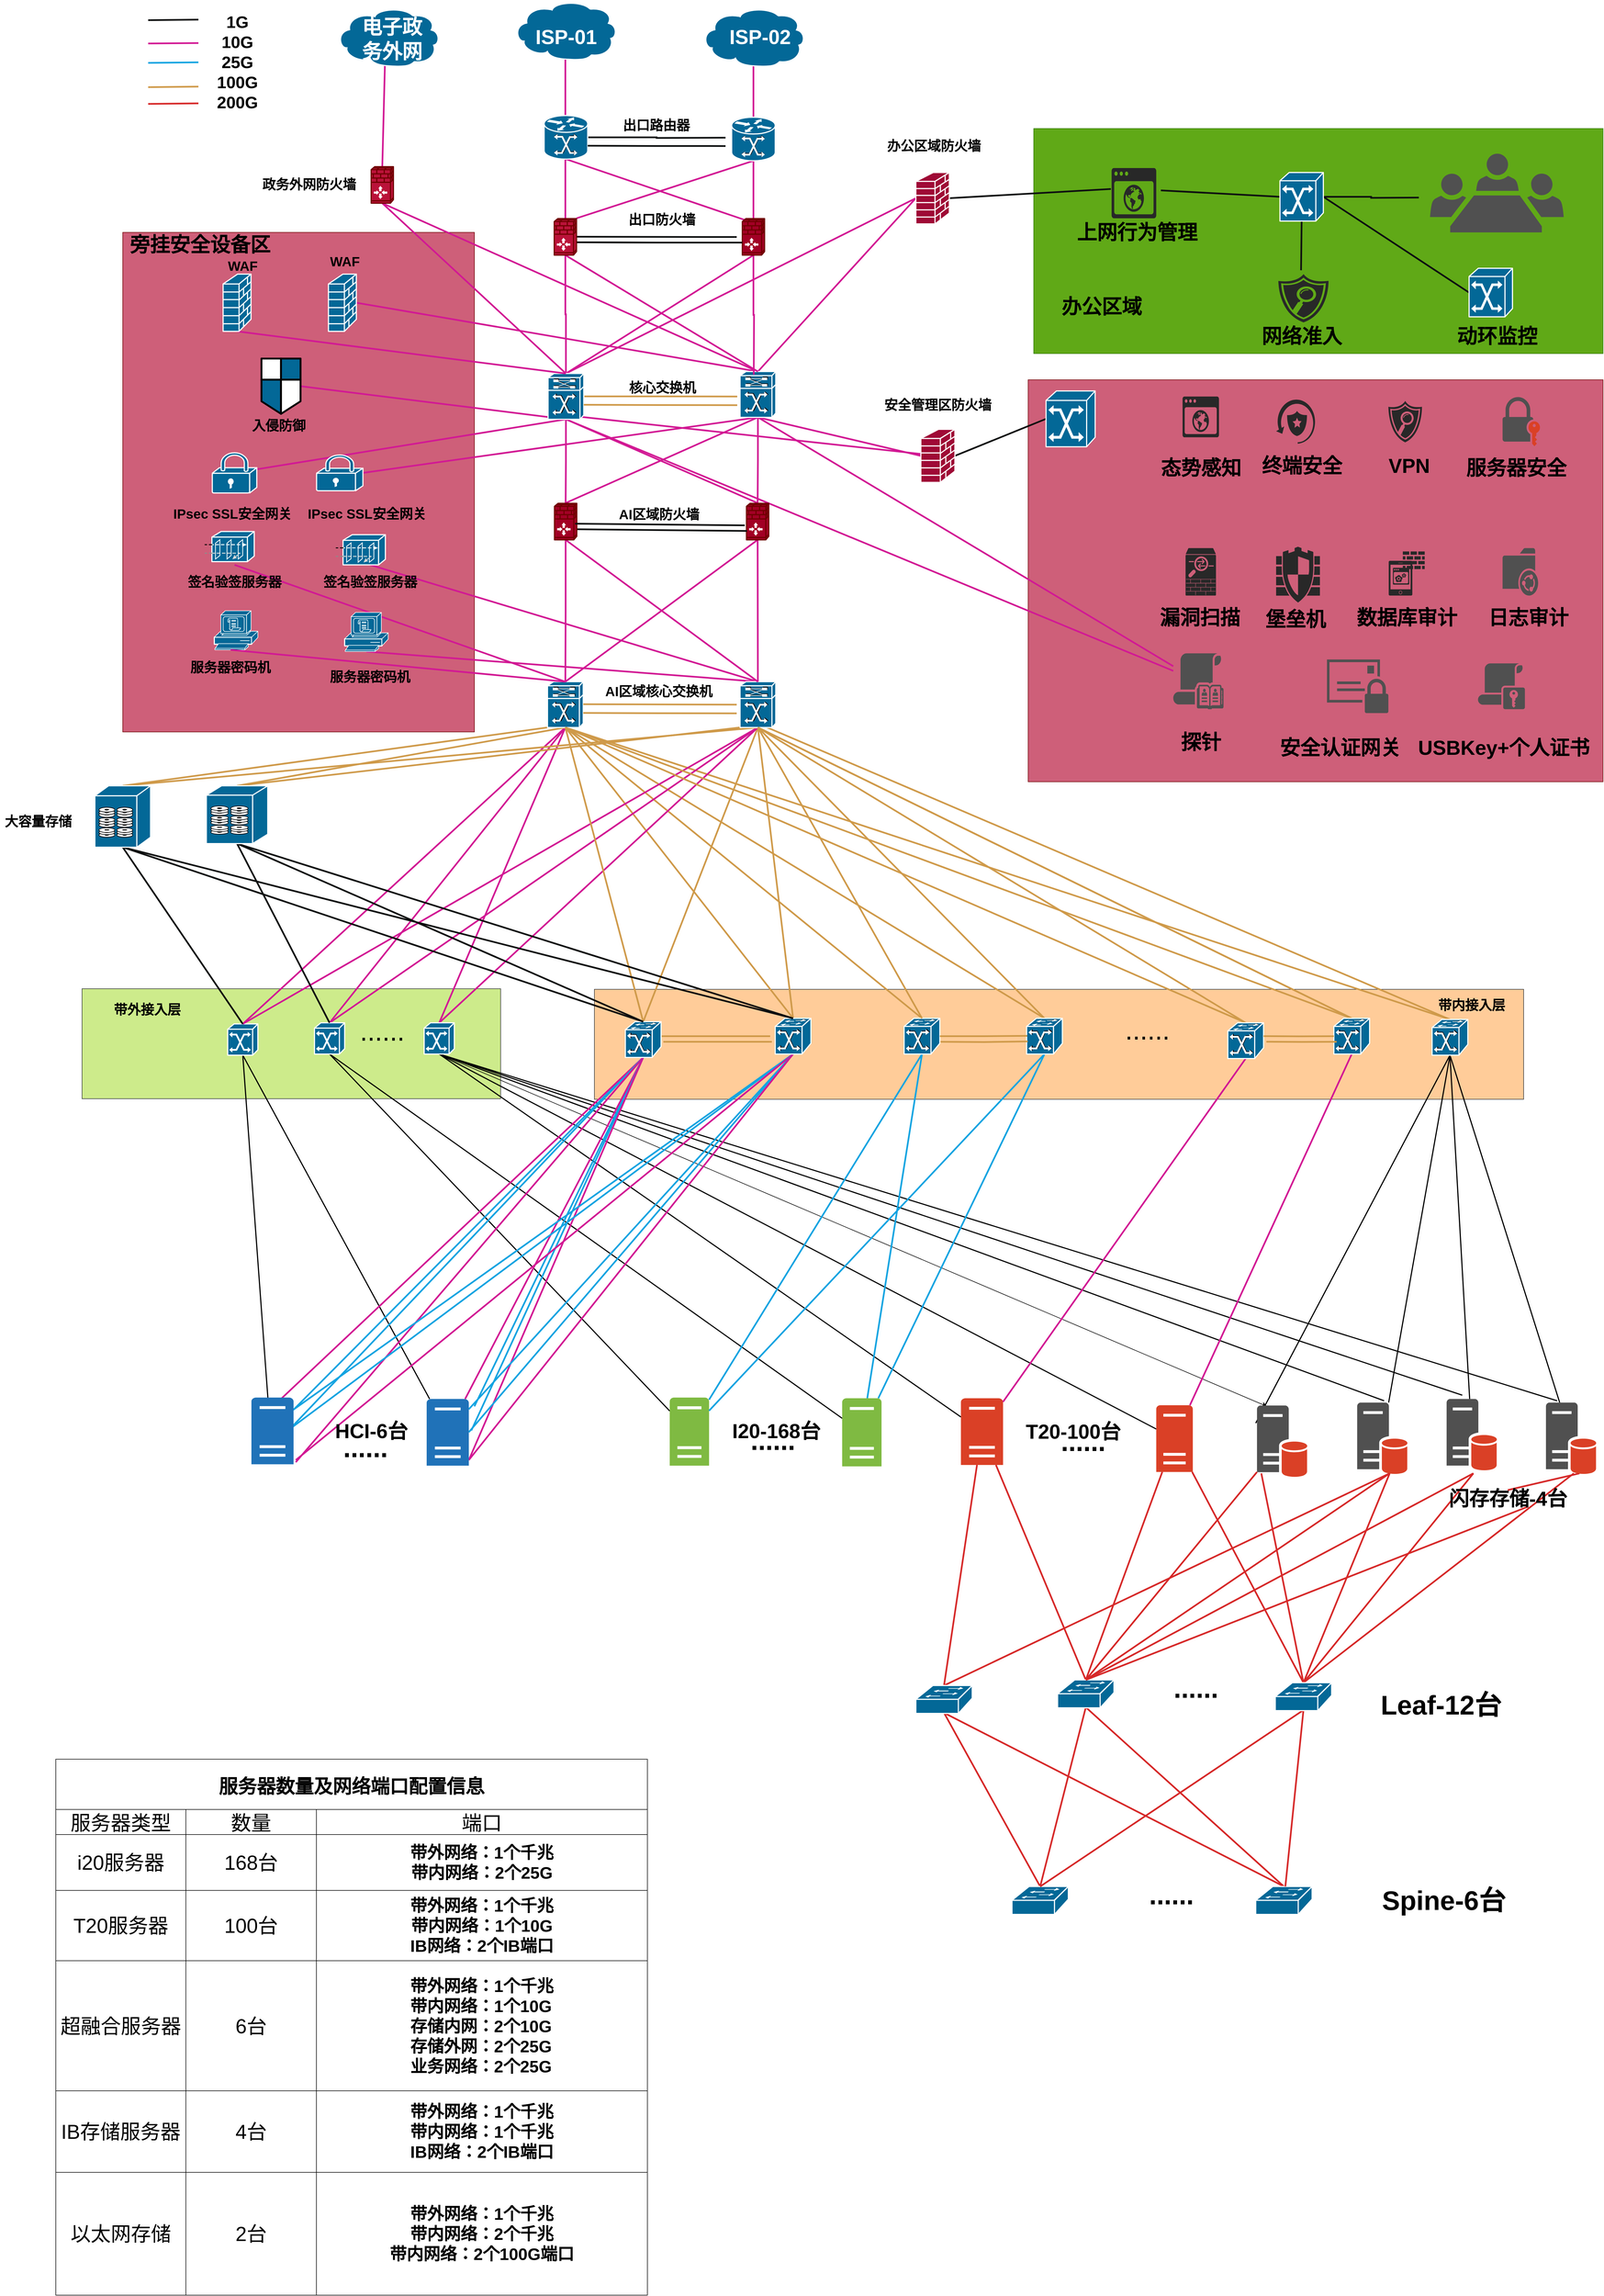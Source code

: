 <mxfile version="21.6.2" type="github">
  <diagram name="第 1 页" id="-MxqXaStnTwVK_l81B4G">
    <mxGraphModel dx="4301" dy="4056" grid="1" gridSize="10" guides="1" tooltips="1" connect="1" arrows="1" fold="1" page="1" pageScale="1" pageWidth="1654" pageHeight="2336" math="0" shadow="0">
      <root>
        <mxCell id="0" />
        <mxCell id="1" parent="0" />
        <mxCell id="hn6zJT9ReAS9OkUEiEVU-34" value="" style="rounded=0;whiteSpace=wrap;html=1;fillColor=#ce5f79;fontColor=#ffffff;strokeColor=#6F0000;" vertex="1" parent="1">
          <mxGeometry x="-180" y="255.25" width="630" height="894.75" as="geometry" />
        </mxCell>
        <mxCell id="wKe2ho-jKCfV5Uq98QJo-289" value="" style="rounded=0;whiteSpace=wrap;html=1;fillColor=#60a917;fontColor=#ffffff;strokeColor=#2D7600;" parent="1" vertex="1">
          <mxGeometry x="1452.25" y="69.25" width="1020" height="403" as="geometry" />
        </mxCell>
        <mxCell id="wKe2ho-jKCfV5Uq98QJo-286" value="" style="rounded=0;whiteSpace=wrap;html=1;fillColor=#ce5f79;fontColor=#ffffff;strokeColor=#6F0000;" parent="1" vertex="1">
          <mxGeometry x="1442.25" y="519.25" width="1030" height="720" as="geometry" />
        </mxCell>
        <mxCell id="wKe2ho-jKCfV5Uq98QJo-256" value="" style="rounded=0;whiteSpace=wrap;html=1;fillColor=#ffcc99;strokeColor=#36393d;" parent="1" vertex="1">
          <mxGeometry x="665" y="1611" width="1665" height="197" as="geometry" />
        </mxCell>
        <mxCell id="wKe2ho-jKCfV5Uq98QJo-252" value="" style="rounded=0;whiteSpace=wrap;html=1;fillColor=#cdeb8b;strokeColor=#36393d;" parent="1" vertex="1">
          <mxGeometry x="-253" y="1610" width="750" height="197" as="geometry" />
        </mxCell>
        <mxCell id="wKe2ho-jKCfV5Uq98QJo-214" style="edgeStyle=orthogonalEdgeStyle;rounded=0;orthogonalLoop=1;jettySize=auto;html=1;exitX=0.5;exitY=0;exitDx=0;exitDy=0;exitPerimeter=0;entryX=0.5;entryY=1;entryDx=0;entryDy=0;entryPerimeter=0;endArrow=none;endFill=0;strokeColor=#d21994;strokeWidth=3;startArrow=none;startFill=0;fillColor=#e6d0de;gradientColor=#d5739d;" parent="1" source="wKe2ho-jKCfV5Uq98QJo-5" target="wKe2ho-jKCfV5Uq98QJo-14" edge="1">
          <mxGeometry relative="1" as="geometry" />
        </mxCell>
        <mxCell id="wKe2ho-jKCfV5Uq98QJo-215" style="rounded=0;orthogonalLoop=1;jettySize=auto;html=1;exitX=0.5;exitY=0;exitDx=0;exitDy=0;exitPerimeter=0;entryX=0.5;entryY=1;entryDx=0;entryDy=0;entryPerimeter=0;endArrow=none;endFill=0;strokeColor=#d21994;strokeWidth=3;startArrow=none;startFill=0;fillColor=#e6d0de;gradientColor=#d5739d;" parent="1" source="wKe2ho-jKCfV5Uq98QJo-5" target="wKe2ho-jKCfV5Uq98QJo-16" edge="1">
          <mxGeometry relative="1" as="geometry" />
        </mxCell>
        <mxCell id="wKe2ho-jKCfV5Uq98QJo-218" style="edgeStyle=orthogonalEdgeStyle;rounded=0;orthogonalLoop=1;jettySize=auto;html=1;exitX=1;exitY=0.5;exitDx=0;exitDy=0;exitPerimeter=0;endArrow=none;strokeColor=#cf9a4a;strokeWidth=3;endFill=0;startArrow=none;startFill=0;fillColor=#f0a30a;" parent="1" source="wKe2ho-jKCfV5Uq98QJo-5" edge="1">
          <mxGeometry relative="1" as="geometry">
            <mxPoint x="921" y="549.265" as="targetPoint" />
          </mxGeometry>
        </mxCell>
        <mxCell id="wKe2ho-jKCfV5Uq98QJo-221" style="edgeStyle=orthogonalEdgeStyle;rounded=0;orthogonalLoop=1;jettySize=auto;html=1;exitX=0.5;exitY=1;exitDx=0;exitDy=0;exitPerimeter=0;entryX=0.5;entryY=0;entryDx=0;entryDy=0;entryPerimeter=0;endArrow=none;strokeColor=#d21994;strokeWidth=3;endFill=0;startArrow=none;startFill=0;fillColor=#e6d0de;gradientColor=#d5739d;" parent="1" source="wKe2ho-jKCfV5Uq98QJo-5" target="wKe2ho-jKCfV5Uq98QJo-17" edge="1">
          <mxGeometry relative="1" as="geometry" />
        </mxCell>
        <mxCell id="wKe2ho-jKCfV5Uq98QJo-224" style="rounded=0;orthogonalLoop=1;jettySize=auto;html=1;exitX=0.5;exitY=1;exitDx=0;exitDy=0;exitPerimeter=0;entryX=0.5;entryY=0;entryDx=0;entryDy=0;entryPerimeter=0;endArrow=none;strokeColor=#d21994;strokeWidth=3;endFill=0;startArrow=none;startFill=0;fillColor=#e6d0de;gradientColor=#d5739d;" parent="1" source="wKe2ho-jKCfV5Uq98QJo-5" target="wKe2ho-jKCfV5Uq98QJo-18" edge="1">
          <mxGeometry relative="1" as="geometry" />
        </mxCell>
        <mxCell id="wKe2ho-jKCfV5Uq98QJo-264" style="rounded=0;orthogonalLoop=1;jettySize=auto;html=1;exitX=0.5;exitY=0;exitDx=0;exitDy=0;exitPerimeter=0;entryX=0;entryY=0.5;entryDx=0;entryDy=0;entryPerimeter=0;endArrow=none;strokeColor=#d21994;strokeWidth=3;endFill=0;startArrow=none;startFill=0;fillColor=#e6d0de;gradientColor=#d5739d;" parent="1" source="wKe2ho-jKCfV5Uq98QJo-5" target="wKe2ho-jKCfV5Uq98QJo-64" edge="1">
          <mxGeometry relative="1" as="geometry" />
        </mxCell>
        <mxCell id="3UdnPD64K8p7hvj3ARet-54" style="rounded=0;orthogonalLoop=1;jettySize=auto;html=1;exitX=0.95;exitY=0.95;exitDx=0;exitDy=0;exitPerimeter=0;endArrow=none;strokeColor=#d21994;strokeWidth=3;endFill=0;startArrow=none;startFill=0;fillColor=#e6d0de;gradientColor=#d5739d;" parent="1" source="wKe2ho-jKCfV5Uq98QJo-5" target="3UdnPD64K8p7hvj3ARet-9" edge="1">
          <mxGeometry relative="1" as="geometry" />
        </mxCell>
        <mxCell id="3UdnPD64K8p7hvj3ARet-70" style="rounded=0;orthogonalLoop=1;jettySize=auto;html=1;exitX=0.5;exitY=1;exitDx=0;exitDy=0;exitPerimeter=0;endArrow=none;strokeColor=#d21994;strokeWidth=3;endFill=0;startArrow=none;startFill=0;fillColor=#e6d0de;gradientColor=#d5739d;" parent="1" source="wKe2ho-jKCfV5Uq98QJo-5" target="hn6zJT9ReAS9OkUEiEVU-8" edge="1">
          <mxGeometry relative="1" as="geometry">
            <mxPoint x="160" y="630" as="targetPoint" />
          </mxGeometry>
        </mxCell>
        <mxCell id="3UdnPD64K8p7hvj3ARet-72" style="rounded=0;orthogonalLoop=1;jettySize=auto;html=1;exitX=0.5;exitY=1;exitDx=0;exitDy=0;exitPerimeter=0;endArrow=none;strokeColor=#d21994;strokeWidth=3;endFill=0;startArrow=none;startFill=0;fillColor=#e6d0de;gradientColor=#d5739d;entryX=1;entryY=0.5;entryDx=0;entryDy=0;entryPerimeter=0;" parent="1" source="wKe2ho-jKCfV5Uq98QJo-5" target="3UdnPD64K8p7hvj3ARet-58" edge="1">
          <mxGeometry relative="1" as="geometry">
            <mxPoint x="-120" y="560" as="targetPoint" />
          </mxGeometry>
        </mxCell>
        <mxCell id="3UdnPD64K8p7hvj3ARet-128" style="edgeStyle=none;rounded=0;orthogonalLoop=1;jettySize=auto;html=1;exitX=0.5;exitY=0;exitDx=0;exitDy=0;exitPerimeter=0;entryX=1;entryY=0.5;entryDx=0;entryDy=0;entryPerimeter=0;endArrow=none;strokeColor=#d21994;strokeWidth=3;endFill=0;startArrow=none;startFill=0;fillColor=#e6d0de;gradientColor=#d5739d;" parent="1" source="wKe2ho-jKCfV5Uq98QJo-6" target="3UdnPD64K8p7hvj3ARet-60" edge="1">
          <mxGeometry relative="1" as="geometry" />
        </mxCell>
        <mxCell id="3UdnPD64K8p7hvj3ARet-138" style="edgeStyle=none;rounded=0;orthogonalLoop=1;jettySize=auto;html=1;exitX=0.5;exitY=0;exitDx=0;exitDy=0;exitPerimeter=0;entryX=0.5;entryY=1;entryDx=0;entryDy=0;entryPerimeter=0;endArrow=none;strokeColor=#d21994;strokeWidth=3;endFill=0;startArrow=none;startFill=0;fillColor=#e6d0de;gradientColor=#d5739d;" parent="1" source="wKe2ho-jKCfV5Uq98QJo-5" target="3UdnPD64K8p7hvj3ARet-130" edge="1">
          <mxGeometry relative="1" as="geometry" />
        </mxCell>
        <mxCell id="hn6zJT9ReAS9OkUEiEVU-1" style="rounded=0;orthogonalLoop=1;jettySize=auto;html=1;exitX=0.5;exitY=1;exitDx=0;exitDy=0;exitPerimeter=0;endArrow=none;strokeColor=#d21994;strokeWidth=3;endFill=0;startArrow=none;startFill=0;fillColor=#e6d0de;gradientColor=#d5739d;" edge="1" parent="1" source="wKe2ho-jKCfV5Uq98QJo-5" target="lx5YzE3TU2CDkHYC9iLP-15">
          <mxGeometry relative="1" as="geometry" />
        </mxCell>
        <mxCell id="wKe2ho-jKCfV5Uq98QJo-5" value="" style="shape=mxgraph.cisco.routers.atm_tag_switch_router;sketch=0;html=1;pointerEvents=1;dashed=0;fillColor=#036897;strokeColor=#ffffff;strokeWidth=2;verticalLabelPosition=bottom;verticalAlign=top;align=center;outlineConnect=0;" parent="1" vertex="1">
          <mxGeometry x="582" y="508" width="64" height="82" as="geometry" />
        </mxCell>
        <mxCell id="wKe2ho-jKCfV5Uq98QJo-222" style="edgeStyle=orthogonalEdgeStyle;rounded=0;orthogonalLoop=1;jettySize=auto;html=1;exitX=0.5;exitY=1;exitDx=0;exitDy=0;exitPerimeter=0;entryX=0.5;entryY=0;entryDx=0;entryDy=0;entryPerimeter=0;endArrow=none;strokeColor=#d21994;strokeWidth=3;endFill=0;startArrow=none;startFill=0;fillColor=#e6d0de;gradientColor=#d5739d;" parent="1" source="wKe2ho-jKCfV5Uq98QJo-6" target="wKe2ho-jKCfV5Uq98QJo-18" edge="1">
          <mxGeometry relative="1" as="geometry" />
        </mxCell>
        <mxCell id="wKe2ho-jKCfV5Uq98QJo-223" style="rounded=0;orthogonalLoop=1;jettySize=auto;html=1;exitX=0.5;exitY=1;exitDx=0;exitDy=0;exitPerimeter=0;entryX=0.5;entryY=0;entryDx=0;entryDy=0;entryPerimeter=0;endArrow=none;strokeColor=#d21994;strokeWidth=3;endFill=0;startArrow=none;startFill=0;fillColor=#e6d0de;gradientColor=#d5739d;" parent="1" source="wKe2ho-jKCfV5Uq98QJo-6" target="wKe2ho-jKCfV5Uq98QJo-17" edge="1">
          <mxGeometry relative="1" as="geometry" />
        </mxCell>
        <mxCell id="wKe2ho-jKCfV5Uq98QJo-265" style="rounded=0;orthogonalLoop=1;jettySize=auto;html=1;exitX=0.5;exitY=0;exitDx=0;exitDy=0;exitPerimeter=0;endArrow=none;strokeColor=#d21994;strokeWidth=3;endFill=0;startArrow=none;startFill=0;fillColor=#e6d0de;entryX=0;entryY=0.5;entryDx=0;entryDy=0;entryPerimeter=0;gradientColor=#d5739d;" parent="1" source="wKe2ho-jKCfV5Uq98QJo-6" target="wKe2ho-jKCfV5Uq98QJo-64" edge="1">
          <mxGeometry relative="1" as="geometry">
            <mxPoint x="1280" y="260" as="targetPoint" />
          </mxGeometry>
        </mxCell>
        <mxCell id="3UdnPD64K8p7hvj3ARet-55" style="rounded=0;orthogonalLoop=1;jettySize=auto;html=1;exitX=0.5;exitY=1;exitDx=0;exitDy=0;exitPerimeter=0;entryX=0;entryY=0.5;entryDx=0;entryDy=0;entryPerimeter=0;endArrow=none;strokeColor=#d21994;strokeWidth=3;endFill=0;startArrow=none;startFill=0;fillColor=#e6d0de;gradientColor=#d5739d;" parent="1" source="wKe2ho-jKCfV5Uq98QJo-6" target="3UdnPD64K8p7hvj3ARet-9" edge="1">
          <mxGeometry relative="1" as="geometry" />
        </mxCell>
        <mxCell id="3UdnPD64K8p7hvj3ARet-69" style="rounded=0;orthogonalLoop=1;jettySize=auto;html=1;exitX=0.5;exitY=1;exitDx=0;exitDy=0;exitPerimeter=0;endArrow=none;strokeColor=#d21994;strokeWidth=3;endFill=0;startArrow=none;startFill=0;fillColor=#e6d0de;gradientColor=#d5739d;" parent="1" source="wKe2ho-jKCfV5Uq98QJo-6" target="hn6zJT9ReAS9OkUEiEVU-8" edge="1">
          <mxGeometry relative="1" as="geometry" />
        </mxCell>
        <mxCell id="3UdnPD64K8p7hvj3ARet-129" style="edgeStyle=none;rounded=0;orthogonalLoop=1;jettySize=auto;html=1;endArrow=none;strokeColor=#d21994;strokeWidth=3;endFill=0;startArrow=none;startFill=0;fillColor=#e6d0de;gradientColor=#d5739d;entryX=0.5;entryY=1;entryDx=0;entryDy=0;entryPerimeter=0;exitX=0.5;exitY=0;exitDx=0;exitDy=0;exitPerimeter=0;" parent="1" source="wKe2ho-jKCfV5Uq98QJo-5" target="lx5YzE3TU2CDkHYC9iLP-16" edge="1">
          <mxGeometry relative="1" as="geometry">
            <mxPoint x="200" y="630" as="targetPoint" />
          </mxGeometry>
        </mxCell>
        <mxCell id="3UdnPD64K8p7hvj3ARet-135" style="edgeStyle=none;rounded=0;orthogonalLoop=1;jettySize=auto;html=1;exitX=0.5;exitY=0;exitDx=0;exitDy=0;exitPerimeter=0;entryX=0.5;entryY=1;entryDx=0;entryDy=0;entryPerimeter=0;endArrow=none;strokeColor=#d21994;strokeWidth=3;endFill=0;startArrow=none;startFill=0;fillColor=#e6d0de;gradientColor=#d5739d;" parent="1" source="wKe2ho-jKCfV5Uq98QJo-6" target="3UdnPD64K8p7hvj3ARet-130" edge="1">
          <mxGeometry relative="1" as="geometry" />
        </mxCell>
        <mxCell id="hn6zJT9ReAS9OkUEiEVU-2" style="rounded=0;orthogonalLoop=1;jettySize=auto;html=1;exitX=0.5;exitY=1;exitDx=0;exitDy=0;exitPerimeter=0;entryX=1;entryY=0.5;entryDx=0;entryDy=0;entryPerimeter=0;endArrow=none;strokeColor=#d21994;strokeWidth=3;endFill=0;startArrow=none;startFill=0;fillColor=#e6d0de;gradientColor=#d5739d;" edge="1" parent="1" source="wKe2ho-jKCfV5Uq98QJo-6" target="lx5YzE3TU2CDkHYC9iLP-19">
          <mxGeometry relative="1" as="geometry" />
        </mxCell>
        <mxCell id="wKe2ho-jKCfV5Uq98QJo-6" value="" style="shape=mxgraph.cisco.routers.atm_tag_switch_router;sketch=0;html=1;pointerEvents=1;dashed=0;fillColor=#036897;strokeColor=#ffffff;strokeWidth=2;verticalLabelPosition=bottom;verticalAlign=top;align=center;outlineConnect=0;" parent="1" vertex="1">
          <mxGeometry x="926" y="504.5" width="64" height="82" as="geometry" />
        </mxCell>
        <mxCell id="wKe2ho-jKCfV5Uq98QJo-124" style="orthogonalLoop=1;jettySize=auto;html=1;exitX=0.5;exitY=1;exitDx=0;exitDy=0;exitPerimeter=0;strokeWidth=2;strokeColor=default;rounded=0;endArrow=none;endFill=0;startArrow=none;startFill=0;fillColor=#1ba1e2;" parent="1" source="wKe2ho-jKCfV5Uq98QJo-11" edge="1">
          <mxGeometry relative="1" as="geometry">
            <mxPoint x="80" y="2343" as="targetPoint" />
          </mxGeometry>
        </mxCell>
        <mxCell id="wKe2ho-jKCfV5Uq98QJo-135" style="rounded=0;orthogonalLoop=1;jettySize=auto;html=1;exitX=0.5;exitY=1;exitDx=0;exitDy=0;exitPerimeter=0;endArrow=none;strokeColor=default;strokeWidth=2;endFill=0;startArrow=none;startFill=0;fillColor=#1ba1e2;" parent="1" source="wKe2ho-jKCfV5Uq98QJo-11" target="wKe2ho-jKCfV5Uq98QJo-181" edge="1">
          <mxGeometry relative="1" as="geometry">
            <mxPoint x="382.031" y="2338" as="targetPoint" />
          </mxGeometry>
        </mxCell>
        <mxCell id="wKe2ho-jKCfV5Uq98QJo-136" style="rounded=0;orthogonalLoop=1;jettySize=auto;html=1;exitX=0.5;exitY=1;exitDx=0;exitDy=0;exitPerimeter=0;endArrow=none;strokeColor=default;strokeWidth=2;endFill=0;startArrow=none;startFill=0;fillColor=#1ba1e2;" parent="1" source="wKe2ho-jKCfV5Uq98QJo-103" target="wKe2ho-jKCfV5Uq98QJo-82" edge="1">
          <mxGeometry relative="1" as="geometry" />
        </mxCell>
        <mxCell id="wKe2ho-jKCfV5Uq98QJo-138" style="rounded=0;orthogonalLoop=1;jettySize=auto;html=1;exitX=0.5;exitY=1;exitDx=0;exitDy=0;exitPerimeter=0;endArrow=none;strokeColor=default;strokeWidth=2;endFill=0;startArrow=none;startFill=0;fillColor=#1ba1e2;" parent="1" source="wKe2ho-jKCfV5Uq98QJo-103" target="wKe2ho-jKCfV5Uq98QJo-187" edge="1">
          <mxGeometry relative="1" as="geometry">
            <mxPoint x="1202.5" y="2365.976" as="targetPoint" />
          </mxGeometry>
        </mxCell>
        <mxCell id="wKe2ho-jKCfV5Uq98QJo-11" value="" style="shape=mxgraph.cisco.switches.atm_switch;sketch=0;html=1;pointerEvents=1;dashed=0;fillColor=#036897;strokeColor=#ffffff;strokeWidth=2;verticalLabelPosition=bottom;verticalAlign=top;align=center;outlineConnect=0;" parent="1" vertex="1">
          <mxGeometry x="8" y="1673" width="54" height="56" as="geometry" />
        </mxCell>
        <mxCell id="wKe2ho-jKCfV5Uq98QJo-237" style="rounded=0;orthogonalLoop=1;jettySize=auto;html=1;exitX=0.5;exitY=1;exitDx=0;exitDy=0;exitPerimeter=0;entryX=0.5;entryY=0;entryDx=0;entryDy=0;entryPerimeter=0;endArrow=none;strokeColor=#cf9a4a;strokeWidth=3;endFill=0;startArrow=none;startFill=0;fillColor=#f0a30a;" parent="1" source="wKe2ho-jKCfV5Uq98QJo-12" target="wKe2ho-jKCfV5Uq98QJo-111" edge="1">
          <mxGeometry relative="1" as="geometry" />
        </mxCell>
        <mxCell id="wKe2ho-jKCfV5Uq98QJo-239" style="rounded=0;orthogonalLoop=1;jettySize=auto;html=1;exitX=0.5;exitY=1;exitDx=0;exitDy=0;exitPerimeter=0;entryX=0.5;entryY=0;entryDx=0;entryDy=0;entryPerimeter=0;endArrow=none;strokeColor=#cf9a4a;strokeWidth=3;endFill=0;startArrow=none;startFill=0;fillColor=#f0a30a;" parent="1" source="wKe2ho-jKCfV5Uq98QJo-12" target="wKe2ho-jKCfV5Uq98QJo-112" edge="1">
          <mxGeometry relative="1" as="geometry" />
        </mxCell>
        <mxCell id="wKe2ho-jKCfV5Uq98QJo-242" style="rounded=0;orthogonalLoop=1;jettySize=auto;html=1;exitX=0.5;exitY=1;exitDx=0;exitDy=0;exitPerimeter=0;entryX=0.5;entryY=0;entryDx=0;entryDy=0;entryPerimeter=0;endArrow=none;strokeColor=#cf9a4a;strokeWidth=3;endFill=0;startArrow=none;startFill=0;fillColor=#f0a30a;" parent="1" source="wKe2ho-jKCfV5Uq98QJo-12" target="wKe2ho-jKCfV5Uq98QJo-114" edge="1">
          <mxGeometry relative="1" as="geometry" />
        </mxCell>
        <mxCell id="EL74EHs4Zw_TfuXznDvg-29" style="rounded=0;orthogonalLoop=1;jettySize=auto;html=1;exitX=0.5;exitY=1;exitDx=0;exitDy=0;exitPerimeter=0;entryX=0.5;entryY=0;entryDx=0;entryDy=0;entryPerimeter=0;endArrow=none;strokeColor=#d21994;strokeWidth=3;endFill=0;startArrow=none;startFill=0;fillColor=#e6d0de;gradientColor=#d5739d;" parent="1" source="wKe2ho-jKCfV5Uq98QJo-12" target="wKe2ho-jKCfV5Uq98QJo-11" edge="1">
          <mxGeometry relative="1" as="geometry" />
        </mxCell>
        <mxCell id="EL74EHs4Zw_TfuXznDvg-31" style="rounded=0;orthogonalLoop=1;jettySize=auto;html=1;exitX=0.5;exitY=1;exitDx=0;exitDy=0;exitPerimeter=0;entryX=0.5;entryY=0;entryDx=0;entryDy=0;entryPerimeter=0;endArrow=none;strokeColor=#d21994;strokeWidth=3;endFill=0;startArrow=none;startFill=0;fillColor=#e6d0de;gradientColor=#d5739d;" parent="1" source="wKe2ho-jKCfV5Uq98QJo-12" target="wKe2ho-jKCfV5Uq98QJo-103" edge="1">
          <mxGeometry relative="1" as="geometry" />
        </mxCell>
        <mxCell id="EL74EHs4Zw_TfuXznDvg-33" style="rounded=0;orthogonalLoop=1;jettySize=auto;html=1;exitX=0.5;exitY=1;exitDx=0;exitDy=0;exitPerimeter=0;entryX=0.5;entryY=0;entryDx=0;entryDy=0;entryPerimeter=0;endArrow=none;strokeColor=#d21994;strokeWidth=3;endFill=0;startArrow=none;startFill=0;fillColor=#e6d0de;gradientColor=#d5739d;" parent="1" source="wKe2ho-jKCfV5Uq98QJo-12" target="wKe2ho-jKCfV5Uq98QJo-24" edge="1">
          <mxGeometry relative="1" as="geometry" />
        </mxCell>
        <mxCell id="3UdnPD64K8p7hvj3ARet-83" style="rounded=0;orthogonalLoop=1;jettySize=auto;html=1;exitX=0.5;exitY=1;exitDx=0;exitDy=0;exitPerimeter=0;entryX=0.5;entryY=0;entryDx=0;entryDy=0;entryPerimeter=0;endArrow=none;strokeColor=#cf9a4a;strokeWidth=3;endFill=0;startArrow=none;startFill=0;fillColor=#f0a30a;" parent="1" source="wKe2ho-jKCfV5Uq98QJo-12" target="3UdnPD64K8p7hvj3ARet-80" edge="1">
          <mxGeometry relative="1" as="geometry" />
        </mxCell>
        <mxCell id="3UdnPD64K8p7hvj3ARet-84" style="rounded=0;orthogonalLoop=1;jettySize=auto;html=1;exitX=0;exitY=1;exitDx=0;exitDy=0;exitPerimeter=0;entryX=0.5;entryY=0;entryDx=0;entryDy=0;entryPerimeter=0;endArrow=none;strokeColor=#cf9a4a;strokeWidth=3;endFill=0;startArrow=none;startFill=0;fillColor=#f0a30a;" parent="1" source="wKe2ho-jKCfV5Uq98QJo-12" target="3UdnPD64K8p7hvj3ARet-78" edge="1">
          <mxGeometry relative="1" as="geometry" />
        </mxCell>
        <mxCell id="3UdnPD64K8p7hvj3ARet-103" style="edgeStyle=none;rounded=0;orthogonalLoop=1;jettySize=auto;html=1;exitX=0.5;exitY=1;exitDx=0;exitDy=0;exitPerimeter=0;entryX=0.5;entryY=0;entryDx=0;entryDy=0;entryPerimeter=0;endArrow=none;strokeColor=#cf9a4a;strokeWidth=3;endFill=0;startArrow=none;startFill=0;fillColor=#f0a30a;" parent="1" source="wKe2ho-jKCfV5Uq98QJo-12" target="3UdnPD64K8p7hvj3ARet-100" edge="1">
          <mxGeometry relative="1" as="geometry" />
        </mxCell>
        <mxCell id="hn6zJT9ReAS9OkUEiEVU-29" style="rounded=0;orthogonalLoop=1;jettySize=auto;html=1;exitX=0.5;exitY=0;exitDx=0;exitDy=0;exitPerimeter=0;entryX=0.5;entryY=0;entryDx=0;entryDy=0;endArrow=none;strokeColor=#d21994;strokeWidth=3;endFill=0;startArrow=none;startFill=0;fillColor=#e6d0de;gradientColor=#d5739d;" edge="1" parent="1" source="wKe2ho-jKCfV5Uq98QJo-12" target="hn6zJT9ReAS9OkUEiEVU-24">
          <mxGeometry relative="1" as="geometry" />
        </mxCell>
        <mxCell id="wKe2ho-jKCfV5Uq98QJo-12" value="" style="shape=mxgraph.cisco.routers.atm_tag_switch_router;sketch=0;html=1;pointerEvents=1;dashed=0;fillColor=#036897;strokeColor=#ffffff;strokeWidth=2;verticalLabelPosition=bottom;verticalAlign=top;align=center;outlineConnect=0;" parent="1" vertex="1">
          <mxGeometry x="581" y="1060" width="64" height="82" as="geometry" />
        </mxCell>
        <mxCell id="wKe2ho-jKCfV5Uq98QJo-236" style="rounded=0;orthogonalLoop=1;jettySize=auto;html=1;exitX=0.5;exitY=1;exitDx=0;exitDy=0;exitPerimeter=0;entryX=0.5;entryY=0;entryDx=0;entryDy=0;entryPerimeter=0;endArrow=none;strokeColor=#cf9a4a;strokeWidth=3;endFill=0;startArrow=none;startFill=0;fillColor=#f0a30a;" parent="1" source="wKe2ho-jKCfV5Uq98QJo-13" target="wKe2ho-jKCfV5Uq98QJo-49" edge="1">
          <mxGeometry relative="1" as="geometry" />
        </mxCell>
        <mxCell id="wKe2ho-jKCfV5Uq98QJo-238" style="rounded=0;orthogonalLoop=1;jettySize=auto;html=1;exitX=0.5;exitY=1;exitDx=0;exitDy=0;exitPerimeter=0;entryX=0.5;entryY=0;entryDx=0;entryDy=0;entryPerimeter=0;endArrow=none;strokeColor=#cf9a4a;strokeWidth=3;endFill=0;startArrow=none;startFill=0;fillColor=#f0a30a;" parent="1" source="wKe2ho-jKCfV5Uq98QJo-13" target="wKe2ho-jKCfV5Uq98QJo-111" edge="1">
          <mxGeometry relative="1" as="geometry" />
        </mxCell>
        <mxCell id="wKe2ho-jKCfV5Uq98QJo-241" style="rounded=0;orthogonalLoop=1;jettySize=auto;html=1;exitX=0.5;exitY=1;exitDx=0;exitDy=0;exitPerimeter=0;entryX=0.5;entryY=0;entryDx=0;entryDy=0;entryPerimeter=0;endArrow=none;strokeColor=#cf9a4a;strokeWidth=3;endFill=0;startArrow=none;startFill=0;fillColor=#f0a30a;" parent="1" source="wKe2ho-jKCfV5Uq98QJo-13" target="wKe2ho-jKCfV5Uq98QJo-114" edge="1">
          <mxGeometry relative="1" as="geometry" />
        </mxCell>
        <mxCell id="EL74EHs4Zw_TfuXznDvg-30" style="rounded=0;orthogonalLoop=1;jettySize=auto;html=1;exitX=0.5;exitY=1;exitDx=0;exitDy=0;exitPerimeter=0;endArrow=none;strokeColor=#d21994;strokeWidth=3;endFill=0;startArrow=none;startFill=0;fillColor=#e6d0de;gradientColor=#d5739d;entryX=0.5;entryY=0;entryDx=0;entryDy=0;entryPerimeter=0;" parent="1" source="wKe2ho-jKCfV5Uq98QJo-13" target="wKe2ho-jKCfV5Uq98QJo-11" edge="1">
          <mxGeometry relative="1" as="geometry">
            <mxPoint x="60" y="1210" as="targetPoint" />
          </mxGeometry>
        </mxCell>
        <mxCell id="EL74EHs4Zw_TfuXznDvg-32" style="rounded=0;orthogonalLoop=1;jettySize=auto;html=1;exitX=0.5;exitY=1;exitDx=0;exitDy=0;exitPerimeter=0;entryX=0.5;entryY=0;entryDx=0;entryDy=0;entryPerimeter=0;endArrow=none;strokeColor=#d21994;strokeWidth=3;endFill=0;startArrow=none;startFill=0;fillColor=#e6d0de;gradientColor=#d5739d;" parent="1" source="wKe2ho-jKCfV5Uq98QJo-13" target="wKe2ho-jKCfV5Uq98QJo-103" edge="1">
          <mxGeometry relative="1" as="geometry" />
        </mxCell>
        <mxCell id="EL74EHs4Zw_TfuXznDvg-34" style="rounded=0;orthogonalLoop=1;jettySize=auto;html=1;exitX=0.5;exitY=1;exitDx=0;exitDy=0;exitPerimeter=0;entryX=0.5;entryY=0;entryDx=0;entryDy=0;entryPerimeter=0;endArrow=none;strokeColor=#d21994;strokeWidth=3;endFill=0;startArrow=none;startFill=0;fillColor=#e6d0de;gradientColor=#d5739d;" parent="1" source="wKe2ho-jKCfV5Uq98QJo-13" target="wKe2ho-jKCfV5Uq98QJo-24" edge="1">
          <mxGeometry relative="1" as="geometry" />
        </mxCell>
        <mxCell id="3UdnPD64K8p7hvj3ARet-82" style="rounded=0;orthogonalLoop=1;jettySize=auto;html=1;exitX=0;exitY=1;exitDx=0;exitDy=0;exitPerimeter=0;entryX=0.5;entryY=0;entryDx=0;entryDy=0;entryPerimeter=0;endArrow=none;strokeColor=#cf9a4a;strokeWidth=3;endFill=0;startArrow=none;startFill=0;fillColor=#f0a30a;" parent="1" source="wKe2ho-jKCfV5Uq98QJo-13" target="3UdnPD64K8p7hvj3ARet-80" edge="1">
          <mxGeometry relative="1" as="geometry" />
        </mxCell>
        <mxCell id="3UdnPD64K8p7hvj3ARet-85" style="rounded=0;orthogonalLoop=1;jettySize=auto;html=1;exitX=0.5;exitY=1;exitDx=0;exitDy=0;exitPerimeter=0;entryX=0.5;entryY=0;entryDx=0;entryDy=0;entryPerimeter=0;endArrow=none;strokeColor=#cf9a4a;strokeWidth=3;endFill=0;startArrow=none;startFill=0;fillColor=#f0a30a;" parent="1" source="wKe2ho-jKCfV5Uq98QJo-13" target="3UdnPD64K8p7hvj3ARet-78" edge="1">
          <mxGeometry relative="1" as="geometry" />
        </mxCell>
        <mxCell id="3UdnPD64K8p7hvj3ARet-102" style="edgeStyle=none;rounded=0;orthogonalLoop=1;jettySize=auto;html=1;entryX=0.5;entryY=0;entryDx=0;entryDy=0;entryPerimeter=0;endArrow=none;strokeColor=#cf9a4a;strokeWidth=3;endFill=0;startArrow=none;startFill=0;fillColor=#f0a30a;" parent="1" target="3UdnPD64K8p7hvj3ARet-100" edge="1">
          <mxGeometry relative="1" as="geometry">
            <mxPoint x="970" y="1140" as="sourcePoint" />
          </mxGeometry>
        </mxCell>
        <mxCell id="hn6zJT9ReAS9OkUEiEVU-30" style="rounded=0;orthogonalLoop=1;jettySize=auto;html=1;exitX=0.5;exitY=0;exitDx=0;exitDy=0;exitPerimeter=0;entryX=0.5;entryY=0;entryDx=0;entryDy=0;endArrow=none;strokeColor=#d21994;strokeWidth=3;endFill=0;startArrow=none;startFill=0;fillColor=#e6d0de;gradientColor=#d5739d;" edge="1" parent="1" source="wKe2ho-jKCfV5Uq98QJo-13" target="hn6zJT9ReAS9OkUEiEVU-25">
          <mxGeometry relative="1" as="geometry" />
        </mxCell>
        <mxCell id="hn6zJT9ReAS9OkUEiEVU-32" style="rounded=0;orthogonalLoop=1;jettySize=auto;html=1;exitX=0.5;exitY=0;exitDx=0;exitDy=0;exitPerimeter=0;entryX=0.5;entryY=1;entryDx=0;entryDy=0;entryPerimeter=0;endArrow=none;strokeColor=#d21994;strokeWidth=3;endFill=0;startArrow=none;startFill=0;fillColor=#e6d0de;gradientColor=#d5739d;" edge="1" parent="1" source="wKe2ho-jKCfV5Uq98QJo-13" target="hn6zJT9ReAS9OkUEiEVU-23">
          <mxGeometry relative="1" as="geometry" />
        </mxCell>
        <mxCell id="wKe2ho-jKCfV5Uq98QJo-13" value="" style="shape=mxgraph.cisco.routers.atm_tag_switch_router;sketch=0;html=1;pointerEvents=1;dashed=0;fillColor=#036897;strokeColor=#ffffff;strokeWidth=2;verticalLabelPosition=bottom;verticalAlign=top;align=center;outlineConnect=0;" parent="1" vertex="1">
          <mxGeometry x="926" y="1060" width="64" height="82" as="geometry" />
        </mxCell>
        <mxCell id="wKe2ho-jKCfV5Uq98QJo-209" style="edgeStyle=orthogonalEdgeStyle;rounded=0;orthogonalLoop=1;jettySize=auto;html=1;exitX=0.5;exitY=0;exitDx=0;exitDy=0;exitPerimeter=0;entryX=0.5;entryY=0.99;entryDx=0;entryDy=0;entryPerimeter=0;endArrow=none;strokeColor=#d21994;strokeWidth=3;endFill=0;startArrow=none;startFill=0;fillColor=#e6d0de;gradientColor=#d5739d;" parent="1" source="wKe2ho-jKCfV5Uq98QJo-14" target="wKe2ho-jKCfV5Uq98QJo-21" edge="1">
          <mxGeometry relative="1" as="geometry" />
        </mxCell>
        <mxCell id="wKe2ho-jKCfV5Uq98QJo-213" style="rounded=0;orthogonalLoop=1;jettySize=auto;html=1;exitX=1;exitY=0.5;exitDx=0;exitDy=0;exitPerimeter=0;endArrow=none;endFill=0;strokeColor=#0e1010;strokeWidth=3;startArrow=none;startFill=0;fillColor=#1ba1e2;" parent="1" source="wKe2ho-jKCfV5Uq98QJo-14" edge="1">
          <mxGeometry relative="1" as="geometry">
            <mxPoint x="920" y="263.529" as="targetPoint" />
          </mxGeometry>
        </mxCell>
        <mxCell id="wKe2ho-jKCfV5Uq98QJo-216" style="rounded=0;orthogonalLoop=1;jettySize=auto;html=1;exitX=0.5;exitY=1;exitDx=0;exitDy=0;exitPerimeter=0;entryX=0.5;entryY=0;entryDx=0;entryDy=0;entryPerimeter=0;endArrow=none;strokeColor=#d21994;strokeWidth=3;endFill=0;startArrow=none;startFill=0;fillColor=#e6d0de;gradientColor=#d5739d;" parent="1" source="wKe2ho-jKCfV5Uq98QJo-14" target="wKe2ho-jKCfV5Uq98QJo-6" edge="1">
          <mxGeometry relative="1" as="geometry" />
        </mxCell>
        <mxCell id="lx5YzE3TU2CDkHYC9iLP-11" style="rounded=0;orthogonalLoop=1;jettySize=auto;html=1;exitX=1;exitY=0;exitDx=0;exitDy=0;exitPerimeter=0;entryX=0.5;entryY=1;entryDx=0;entryDy=0;entryPerimeter=0;endArrow=none;strokeColor=#d21994;endFill=0;strokeWidth=3;startArrow=none;startFill=0;fillColor=#e6d0de;gradientColor=#d5739d;" parent="1" source="wKe2ho-jKCfV5Uq98QJo-14" target="lx5YzE3TU2CDkHYC9iLP-3" edge="1">
          <mxGeometry relative="1" as="geometry" />
        </mxCell>
        <mxCell id="wKe2ho-jKCfV5Uq98QJo-14" value="" style="shape=mxgraph.cisco.security.ios_firewall;sketch=0;html=1;pointerEvents=1;dashed=0;fillColor=#ba1239;strokeColor=#6F0000;strokeWidth=2;verticalLabelPosition=bottom;verticalAlign=top;align=center;outlineConnect=0;fontColor=#ffffff;" parent="1" vertex="1">
          <mxGeometry x="593" y="230" width="40" height="66" as="geometry" />
        </mxCell>
        <mxCell id="wKe2ho-jKCfV5Uq98QJo-211" style="rounded=0;orthogonalLoop=1;jettySize=auto;html=1;exitX=0.5;exitY=0;exitDx=0;exitDy=0;exitPerimeter=0;entryX=0.5;entryY=0.99;entryDx=0;entryDy=0;entryPerimeter=0;endArrow=none;strokeColor=#d21994;strokeWidth=3;endFill=0;startArrow=none;startFill=0;fillColor=#e6d0de;gradientColor=#d5739d;" parent="1" source="wKe2ho-jKCfV5Uq98QJo-16" target="wKe2ho-jKCfV5Uq98QJo-22" edge="1">
          <mxGeometry relative="1" as="geometry" />
        </mxCell>
        <mxCell id="lx5YzE3TU2CDkHYC9iLP-5" style="edgeStyle=orthogonalEdgeStyle;rounded=0;orthogonalLoop=1;jettySize=auto;html=1;exitX=0.5;exitY=1;exitDx=0;exitDy=0;exitPerimeter=0;endArrow=none;strokeColor=#d21994;endFill=0;strokeWidth=3;startArrow=none;startFill=0;fillColor=#e6d0de;gradientColor=#d5739d;" parent="1" source="wKe2ho-jKCfV5Uq98QJo-16" edge="1">
          <mxGeometry relative="1" as="geometry">
            <mxPoint x="950.571" y="510" as="targetPoint" />
          </mxGeometry>
        </mxCell>
        <mxCell id="lx5YzE3TU2CDkHYC9iLP-12" style="rounded=0;orthogonalLoop=1;jettySize=auto;html=1;exitX=0.09;exitY=0.04;exitDx=0;exitDy=0;exitPerimeter=0;entryX=0.5;entryY=1;entryDx=0;entryDy=0;entryPerimeter=0;endArrow=none;strokeColor=#d21994;endFill=0;strokeWidth=3;startArrow=none;startFill=0;fillColor=#e6d0de;gradientColor=#d5739d;" parent="1" source="wKe2ho-jKCfV5Uq98QJo-16" target="lx5YzE3TU2CDkHYC9iLP-2" edge="1">
          <mxGeometry relative="1" as="geometry" />
        </mxCell>
        <mxCell id="wKe2ho-jKCfV5Uq98QJo-16" value="" style="shape=mxgraph.cisco.security.ios_firewall;sketch=0;html=1;pointerEvents=1;dashed=0;fillColor=#a20025;strokeColor=#6F0000;strokeWidth=2;verticalLabelPosition=bottom;verticalAlign=top;align=center;outlineConnect=0;fontColor=#ffffff;" parent="1" vertex="1">
          <mxGeometry x="930" y="230" width="40" height="66" as="geometry" />
        </mxCell>
        <mxCell id="wKe2ho-jKCfV5Uq98QJo-220" style="edgeStyle=orthogonalEdgeStyle;rounded=0;orthogonalLoop=1;jettySize=auto;html=1;exitX=0.5;exitY=1;exitDx=0;exitDy=0;exitPerimeter=0;entryX=0.5;entryY=0;entryDx=0;entryDy=0;entryPerimeter=0;endArrow=none;strokeColor=#d21994;strokeWidth=3;endFill=0;startArrow=none;startFill=0;fillColor=#e6d0de;gradientColor=#d5739d;" parent="1" source="wKe2ho-jKCfV5Uq98QJo-17" target="wKe2ho-jKCfV5Uq98QJo-12" edge="1">
          <mxGeometry relative="1" as="geometry" />
        </mxCell>
        <mxCell id="wKe2ho-jKCfV5Uq98QJo-226" style="rounded=0;orthogonalLoop=1;jettySize=auto;html=1;exitX=0.5;exitY=1;exitDx=0;exitDy=0;exitPerimeter=0;entryX=0.5;entryY=0;entryDx=0;entryDy=0;entryPerimeter=0;endArrow=none;strokeColor=#d21994;strokeWidth=3;endFill=0;startArrow=none;startFill=0;fillColor=#e6d0de;gradientColor=#d5739d;" parent="1" source="wKe2ho-jKCfV5Uq98QJo-17" target="wKe2ho-jKCfV5Uq98QJo-13" edge="1">
          <mxGeometry relative="1" as="geometry" />
        </mxCell>
        <mxCell id="wKe2ho-jKCfV5Uq98QJo-17" value="" style="shape=mxgraph.cisco.security.ios_firewall;sketch=0;html=1;pointerEvents=1;dashed=0;fillColor=#a20025;strokeColor=#6F0000;strokeWidth=2;verticalLabelPosition=bottom;verticalAlign=top;align=center;outlineConnect=0;fontColor=#ffffff;" parent="1" vertex="1">
          <mxGeometry x="593.5" y="740" width="40" height="66" as="geometry" />
        </mxCell>
        <mxCell id="wKe2ho-jKCfV5Uq98QJo-225" style="rounded=0;orthogonalLoop=1;jettySize=auto;html=1;exitX=0.5;exitY=1;exitDx=0;exitDy=0;exitPerimeter=0;endArrow=none;strokeColor=#d21994;strokeWidth=3;endFill=0;startArrow=none;startFill=0;fillColor=#e6d0de;gradientColor=#d5739d;" parent="1" source="wKe2ho-jKCfV5Uq98QJo-18" target="wKe2ho-jKCfV5Uq98QJo-13" edge="1">
          <mxGeometry relative="1" as="geometry" />
        </mxCell>
        <mxCell id="wKe2ho-jKCfV5Uq98QJo-227" style="rounded=0;orthogonalLoop=1;jettySize=auto;html=1;exitX=0.5;exitY=1;exitDx=0;exitDy=0;exitPerimeter=0;entryX=0.5;entryY=0;entryDx=0;entryDy=0;entryPerimeter=0;endArrow=none;strokeColor=#d21994;strokeWidth=3;endFill=0;startArrow=none;startFill=0;fillColor=#e6d0de;gradientColor=#d5739d;" parent="1" source="wKe2ho-jKCfV5Uq98QJo-18" target="wKe2ho-jKCfV5Uq98QJo-12" edge="1">
          <mxGeometry relative="1" as="geometry" />
        </mxCell>
        <mxCell id="wKe2ho-jKCfV5Uq98QJo-18" value="" style="shape=mxgraph.cisco.security.ios_firewall;sketch=0;html=1;pointerEvents=1;dashed=0;fillColor=#a20025;strokeColor=#6F0000;strokeWidth=2;verticalLabelPosition=bottom;verticalAlign=top;align=center;outlineConnect=0;fontColor=#ffffff;" parent="1" vertex="1">
          <mxGeometry x="937.5" y="740" width="40" height="66" as="geometry" />
        </mxCell>
        <mxCell id="wKe2ho-jKCfV5Uq98QJo-21" value="" style="shape=mxgraph.cisco.storage.cloud;sketch=0;html=1;pointerEvents=1;dashed=0;fillColor=#036897;strokeColor=#ffffff;strokeWidth=2;verticalLabelPosition=bottom;verticalAlign=top;align=center;outlineConnect=0;" parent="1" vertex="1">
          <mxGeometry x="520" y="-160" width="186" height="106" as="geometry" />
        </mxCell>
        <mxCell id="wKe2ho-jKCfV5Uq98QJo-22" value="" style="shape=mxgraph.cisco.storage.cloud;sketch=0;html=1;pointerEvents=1;dashed=0;fillColor=#036897;strokeColor=#ffffff;strokeWidth=2;verticalLabelPosition=bottom;verticalAlign=top;align=center;outlineConnect=0;" parent="1" vertex="1">
          <mxGeometry x="857" y="-148" width="186" height="106" as="geometry" />
        </mxCell>
        <mxCell id="wKe2ho-jKCfV5Uq98QJo-139" style="rounded=0;orthogonalLoop=1;jettySize=auto;html=1;endArrow=none;endFill=0;strokeWidth=2;exitX=0.5;exitY=1;exitDx=0;exitDy=0;exitPerimeter=0;" parent="1" source="wKe2ho-jKCfV5Uq98QJo-24" target="wKe2ho-jKCfV5Uq98QJo-81" edge="1">
          <mxGeometry relative="1" as="geometry">
            <mxPoint x="380" y="1728" as="sourcePoint" />
          </mxGeometry>
        </mxCell>
        <mxCell id="wKe2ho-jKCfV5Uq98QJo-142" style="rounded=0;orthogonalLoop=1;jettySize=auto;html=1;exitX=0.5;exitY=1;exitDx=0;exitDy=0;exitPerimeter=0;endArrow=none;endFill=0;strokeWidth=2;" parent="1" source="wKe2ho-jKCfV5Uq98QJo-24" target="wKe2ho-jKCfV5Uq98QJo-95" edge="1">
          <mxGeometry relative="1" as="geometry" />
        </mxCell>
        <mxCell id="wKe2ho-jKCfV5Uq98QJo-196" style="rounded=0;orthogonalLoop=1;jettySize=auto;html=1;exitX=0.5;exitY=1;exitDx=0;exitDy=0;exitPerimeter=0;endArrow=none;endFill=0;strokeWidth=2;" parent="1" source="wKe2ho-jKCfV5Uq98QJo-24" edge="1">
          <mxGeometry relative="1" as="geometry">
            <mxPoint x="2080" y="2348" as="targetPoint" />
          </mxGeometry>
        </mxCell>
        <mxCell id="3UdnPD64K8p7hvj3ARet-115" style="edgeStyle=none;rounded=0;orthogonalLoop=1;jettySize=auto;html=1;exitX=0.5;exitY=1;exitDx=0;exitDy=0;exitPerimeter=0;" parent="1" source="wKe2ho-jKCfV5Uq98QJo-24" edge="1">
          <mxGeometry relative="1" as="geometry">
            <mxPoint x="1870" y="2358" as="targetPoint" />
          </mxGeometry>
        </mxCell>
        <mxCell id="3UdnPD64K8p7hvj3ARet-116" style="edgeStyle=none;rounded=0;orthogonalLoop=1;jettySize=auto;html=1;exitX=0.5;exitY=1;exitDx=0;exitDy=0;exitPerimeter=0;endArrow=none;endFill=0;strokeWidth=2;" parent="1" source="wKe2ho-jKCfV5Uq98QJo-24" edge="1">
          <mxGeometry relative="1" as="geometry">
            <mxPoint x="2220" y="2338" as="targetPoint" />
          </mxGeometry>
        </mxCell>
        <mxCell id="3UdnPD64K8p7hvj3ARet-117" style="edgeStyle=none;rounded=0;orthogonalLoop=1;jettySize=auto;html=1;exitX=0.5;exitY=1;exitDx=0;exitDy=0;exitPerimeter=0;endArrow=none;endFill=0;strokeWidth=2;" parent="1" source="wKe2ho-jKCfV5Uq98QJo-24" edge="1">
          <mxGeometry relative="1" as="geometry">
            <mxPoint x="2390" y="2348" as="targetPoint" />
          </mxGeometry>
        </mxCell>
        <mxCell id="wKe2ho-jKCfV5Uq98QJo-24" value="" style="shape=mxgraph.cisco.switches.atm_switch;sketch=0;html=1;pointerEvents=1;dashed=0;fillColor=#036897;strokeColor=#ffffff;strokeWidth=2;verticalLabelPosition=bottom;verticalAlign=top;align=center;outlineConnect=0;" parent="1" vertex="1">
          <mxGeometry x="360" y="1671" width="54" height="56" as="geometry" />
        </mxCell>
        <mxCell id="wKe2ho-jKCfV5Uq98QJo-25" value="" style="sketch=0;shadow=0;dashed=0;html=1;strokeColor=none;fillColor=#505050;labelPosition=center;verticalLabelPosition=bottom;verticalAlign=top;outlineConnect=0;align=center;shape=mxgraph.office.databases.database_server_orange;" parent="1" vertex="1">
          <mxGeometry x="2031.75" y="2351.25" width="90" height="129" as="geometry" />
        </mxCell>
        <mxCell id="wKe2ho-jKCfV5Uq98QJo-31" value="" style="verticalLabelPosition=bottom;sketch=0;html=1;fillColor=#282828;strokeColor=none;verticalAlign=top;pointerEvents=1;align=center;shape=mxgraph.cisco_safe.security_icons.ngips;" parent="1" vertex="1">
          <mxGeometry x="2087.63" y="557.12" width="60.25" height="74.25" as="geometry" />
        </mxCell>
        <mxCell id="wKe2ho-jKCfV5Uq98QJo-32" value="" style="verticalLabelPosition=bottom;sketch=0;html=1;fillColor=#282828;strokeColor=none;verticalAlign=top;pointerEvents=1;align=center;shape=mxgraph.cisco_safe.security_icons.ngfw;" parent="1" vertex="1">
          <mxGeometry x="1886.5" y="818.25" width="78.5" height="100" as="geometry" />
        </mxCell>
        <mxCell id="wKe2ho-jKCfV5Uq98QJo-33" value="" style="verticalLabelPosition=bottom;sketch=0;html=1;fillColor=#282828;strokeColor=none;verticalAlign=top;pointerEvents=1;align=center;shape=mxgraph.cisco_safe.security_icons.icon9;" parent="1" vertex="1">
          <mxGeometry x="1724.25" y="820.75" width="54.5" height="85" as="geometry" />
        </mxCell>
        <mxCell id="wKe2ho-jKCfV5Uq98QJo-34" value="" style="verticalLabelPosition=bottom;sketch=0;html=1;fillColor=#282828;strokeColor=none;verticalAlign=top;pointerEvents=1;align=center;shape=mxgraph.cisco_safe.security_icons.icon4;" parent="1" vertex="1">
          <mxGeometry x="1718.87" y="549.25" width="65.25" height="73" as="geometry" />
        </mxCell>
        <mxCell id="wKe2ho-jKCfV5Uq98QJo-35" value="" style="verticalLabelPosition=bottom;sketch=0;html=1;fillColor=#282828;strokeColor=none;verticalAlign=top;pointerEvents=1;align=center;shape=mxgraph.cisco_safe.security_icons.waf;" parent="1" vertex="1">
          <mxGeometry x="2088.25" y="826.75" width="64.5" height="79" as="geometry" />
        </mxCell>
        <mxCell id="wKe2ho-jKCfV5Uq98QJo-36" value="" style="verticalLabelPosition=bottom;sketch=0;html=1;fillColor=#282828;strokeColor=none;verticalAlign=top;pointerEvents=1;align=center;shape=mxgraph.cisco_safe.security_icons.retrospective_security;" parent="1" vertex="1">
          <mxGeometry x="1886.5" y="554.75" width="69.75" height="79" as="geometry" />
        </mxCell>
        <mxCell id="wKe2ho-jKCfV5Uq98QJo-38" value="&lt;b&gt;&lt;font style=&quot;font-size: 24px;&quot;&gt;出口防火墙&lt;/font&gt;&lt;/b&gt;" style="text;strokeColor=none;align=center;fillColor=none;html=1;verticalAlign=middle;whiteSpace=wrap;rounded=0;" parent="1" vertex="1">
          <mxGeometry x="700.5" y="218" width="170" height="30" as="geometry" />
        </mxCell>
        <mxCell id="wKe2ho-jKCfV5Uq98QJo-39" value="&lt;b&gt;&lt;font style=&quot;font-size: 24px;&quot;&gt;核心交换机&lt;/font&gt;&lt;/b&gt;" style="text;strokeColor=none;align=center;fillColor=none;html=1;verticalAlign=middle;whiteSpace=wrap;rounded=0;" parent="1" vertex="1">
          <mxGeometry x="701.5" y="519.25" width="170" height="30" as="geometry" />
        </mxCell>
        <mxCell id="wKe2ho-jKCfV5Uq98QJo-40" value="&lt;b&gt;&lt;font style=&quot;font-size: 24px;&quot;&gt;AI区域防火墙&lt;/font&gt;&lt;/b&gt;" style="text;strokeColor=none;align=center;fillColor=none;html=1;verticalAlign=middle;whiteSpace=wrap;rounded=0;" parent="1" vertex="1">
          <mxGeometry x="701" y="745.5" width="160" height="30" as="geometry" />
        </mxCell>
        <mxCell id="wKe2ho-jKCfV5Uq98QJo-41" value="&lt;b&gt;&lt;font style=&quot;font-size: 24px;&quot;&gt;AI区域核心交换机&lt;/font&gt;&lt;/b&gt;" style="text;strokeColor=none;align=center;fillColor=none;html=1;verticalAlign=middle;whiteSpace=wrap;rounded=0;" parent="1" vertex="1">
          <mxGeometry x="663" y="1063" width="235" height="30" as="geometry" />
        </mxCell>
        <mxCell id="wKe2ho-jKCfV5Uq98QJo-145" style="edgeStyle=orthogonalEdgeStyle;rounded=0;orthogonalLoop=1;jettySize=auto;html=1;exitX=1;exitY=0.5;exitDx=0;exitDy=0;exitPerimeter=0;endArrow=none;endFill=0;strokeColor=#cf9a4a;strokeWidth=3;startArrow=none;startFill=0;fillColor=#f0a30a;" parent="1" edge="1">
          <mxGeometry relative="1" as="geometry">
            <mxPoint x="980" y="1695" as="targetPoint" />
            <mxPoint x="785.5" y="1695" as="sourcePoint" />
          </mxGeometry>
        </mxCell>
        <mxCell id="wKe2ho-jKCfV5Uq98QJo-162" style="rounded=0;orthogonalLoop=1;jettySize=auto;html=1;exitX=0.5;exitY=1;exitDx=0;exitDy=0;exitPerimeter=0;endArrow=none;endFill=0;" parent="1" source="wKe2ho-jKCfV5Uq98QJo-49" target="wKe2ho-jKCfV5Uq98QJo-166" edge="1">
          <mxGeometry relative="1" as="geometry">
            <mxPoint x="131" y="2346.408" as="targetPoint" />
          </mxGeometry>
        </mxCell>
        <mxCell id="wKe2ho-jKCfV5Uq98QJo-171" style="rounded=0;orthogonalLoop=1;jettySize=auto;html=1;exitX=0.5;exitY=1;exitDx=0;exitDy=0;exitPerimeter=0;endArrow=none;endFill=0;strokeColor=#14a4e1;strokeWidth=3;startArrow=none;startFill=0;fillColor=#b1ddf0;" parent="1" source="wKe2ho-jKCfV5Uq98QJo-49" target="wKe2ho-jKCfV5Uq98QJo-166" edge="1">
          <mxGeometry relative="1" as="geometry" />
        </mxCell>
        <mxCell id="wKe2ho-jKCfV5Uq98QJo-172" style="rounded=0;orthogonalLoop=1;jettySize=auto;html=1;exitX=0.5;exitY=1;exitDx=0;exitDy=0;exitPerimeter=0;endArrow=none;strokeColor=#d21994;strokeWidth=3;endFill=0;startArrow=none;startFill=0;fillColor=#e6d0de;gradientColor=#d5739d;" parent="1" source="wKe2ho-jKCfV5Uq98QJo-49" edge="1">
          <mxGeometry relative="1" as="geometry">
            <mxPoint x="100" y="2348" as="targetPoint" />
          </mxGeometry>
        </mxCell>
        <mxCell id="wKe2ho-jKCfV5Uq98QJo-174" style="rounded=0;orthogonalLoop=1;jettySize=auto;html=1;exitX=0.5;exitY=1;exitDx=0;exitDy=0;exitPerimeter=0;endArrow=none;strokeColor=#14a4e1;endFill=0;strokeWidth=3;startArrow=none;startFill=0;fillColor=#b1ddf0;" parent="1" source="wKe2ho-jKCfV5Uq98QJo-49" edge="1">
          <mxGeometry relative="1" as="geometry">
            <mxPoint x="450" y="2358" as="targetPoint" />
          </mxGeometry>
        </mxCell>
        <mxCell id="wKe2ho-jKCfV5Uq98QJo-175" style="rounded=0;orthogonalLoop=1;jettySize=auto;html=1;exitX=0.5;exitY=1;exitDx=0;exitDy=0;exitPerimeter=0;endArrow=none;strokeColor=#d21994;strokeWidth=3;endFill=0;startArrow=none;startFill=0;fillColor=#e6d0de;gradientColor=#d5739d;" parent="1" source="wKe2ho-jKCfV5Uq98QJo-49" target="wKe2ho-jKCfV5Uq98QJo-181" edge="1">
          <mxGeometry relative="1" as="geometry">
            <mxPoint x="398.066" y="2346.0" as="targetPoint" />
          </mxGeometry>
        </mxCell>
        <mxCell id="wKe2ho-jKCfV5Uq98QJo-177" style="rounded=0;orthogonalLoop=1;jettySize=auto;html=1;exitX=0.5;exitY=1;exitDx=0;exitDy=0;exitPerimeter=0;endArrow=none;strokeColor=#14a4e1;strokeWidth=3;endFill=0;startArrow=none;startFill=0;fillColor=#b1ddf0;" parent="1" source="wKe2ho-jKCfV5Uq98QJo-49" edge="1">
          <mxGeometry relative="1" as="geometry">
            <mxPoint x="120" y="2398" as="targetPoint" />
          </mxGeometry>
        </mxCell>
        <mxCell id="wKe2ho-jKCfV5Uq98QJo-179" style="rounded=0;orthogonalLoop=1;jettySize=auto;html=1;exitX=0.5;exitY=1;exitDx=0;exitDy=0;exitPerimeter=0;endArrow=none;strokeColor=#d21994;strokeWidth=3;endFill=0;startArrow=none;startFill=0;fillColor=#e6d0de;gradientColor=#d5739d;" parent="1" source="wKe2ho-jKCfV5Uq98QJo-49" edge="1">
          <mxGeometry relative="1" as="geometry">
            <mxPoint x="130" y="2458" as="targetPoint" />
          </mxGeometry>
        </mxCell>
        <mxCell id="wKe2ho-jKCfV5Uq98QJo-182" style="rounded=0;orthogonalLoop=1;jettySize=auto;html=1;exitX=0.5;exitY=1;exitDx=0;exitDy=0;exitPerimeter=0;entryX=1.06;entryY=0.473;entryDx=0;entryDy=0;entryPerimeter=0;endArrow=none;strokeColor=#14a4e1;endFill=0;strokeWidth=3;startArrow=none;startFill=0;fillColor=#b1ddf0;" parent="1" source="wKe2ho-jKCfV5Uq98QJo-49" target="wKe2ho-jKCfV5Uq98QJo-181" edge="1">
          <mxGeometry relative="1" as="geometry" />
        </mxCell>
        <mxCell id="wKe2ho-jKCfV5Uq98QJo-185" style="rounded=0;orthogonalLoop=1;jettySize=auto;html=1;exitX=0.5;exitY=1;exitDx=0;exitDy=0;exitPerimeter=0;entryX=1;entryY=0.916;entryDx=0;entryDy=0;entryPerimeter=0;endArrow=none;strokeColor=#d21994;strokeWidth=3;endFill=0;startArrow=none;startFill=0;fillColor=#e6d0de;gradientColor=#d5739d;" parent="1" source="wKe2ho-jKCfV5Uq98QJo-49" target="wKe2ho-jKCfV5Uq98QJo-181" edge="1">
          <mxGeometry relative="1" as="geometry">
            <mxPoint x="450" y="2458" as="targetPoint" />
          </mxGeometry>
        </mxCell>
        <mxCell id="wKe2ho-jKCfV5Uq98QJo-235" style="rounded=0;orthogonalLoop=1;jettySize=auto;html=1;exitX=0.5;exitY=0;exitDx=0;exitDy=0;exitPerimeter=0;entryX=0.5;entryY=1;entryDx=0;entryDy=0;entryPerimeter=0;endArrow=none;strokeColor=#cf9a4a;strokeWidth=3;endFill=0;startArrow=none;startFill=0;fillColor=#f0a30a;" parent="1" source="wKe2ho-jKCfV5Uq98QJo-49" target="wKe2ho-jKCfV5Uq98QJo-12" edge="1">
          <mxGeometry relative="1" as="geometry" />
        </mxCell>
        <mxCell id="wKe2ho-jKCfV5Uq98QJo-49" value="" style="shape=mxgraph.cisco.switches.atm_fast_gigabit_etherswitch;sketch=0;html=1;pointerEvents=1;dashed=0;fillColor=#036897;strokeColor=#ffffff;strokeWidth=2;verticalLabelPosition=bottom;verticalAlign=top;align=center;outlineConnect=0;" parent="1" vertex="1">
          <mxGeometry x="720.5" y="1669" width="64" height="64" as="geometry" />
        </mxCell>
        <mxCell id="3UdnPD64K8p7hvj3ARet-50" style="rounded=0;orthogonalLoop=1;jettySize=auto;html=1;exitX=0;exitY=0.5;exitDx=0;exitDy=0;exitPerimeter=0;endArrow=none;strokeColor=#0e1010;strokeWidth=3;endFill=0;startArrow=none;startFill=0;fillColor=#1ba1e2;" parent="1" source="wKe2ho-jKCfV5Uq98QJo-62" edge="1">
          <mxGeometry relative="1" as="geometry">
            <mxPoint x="1680" y="180" as="targetPoint" />
          </mxGeometry>
        </mxCell>
        <mxCell id="3UdnPD64K8p7hvj3ARet-51" style="rounded=0;orthogonalLoop=1;jettySize=auto;html=1;exitX=0.5;exitY=1;exitDx=0;exitDy=0;exitPerimeter=0;entryX=0.452;entryY=-0.08;entryDx=0;entryDy=0;entryPerimeter=0;endArrow=none;strokeColor=#0e1010;strokeWidth=3;endFill=0;startArrow=none;startFill=0;fillColor=#1ba1e2;" parent="1" source="wKe2ho-jKCfV5Uq98QJo-62" target="3UdnPD64K8p7hvj3ARet-19" edge="1">
          <mxGeometry relative="1" as="geometry" />
        </mxCell>
        <mxCell id="3UdnPD64K8p7hvj3ARet-52" style="edgeStyle=orthogonalEdgeStyle;rounded=0;orthogonalLoop=1;jettySize=auto;html=1;exitX=1;exitY=0.5;exitDx=0;exitDy=0;exitPerimeter=0;endArrow=none;strokeColor=#0e1010;strokeWidth=3;endFill=0;startArrow=none;startFill=0;fillColor=#1ba1e2;" parent="1" source="wKe2ho-jKCfV5Uq98QJo-62" edge="1">
          <mxGeometry relative="1" as="geometry">
            <mxPoint x="2142.25" y="192.917" as="targetPoint" />
          </mxGeometry>
        </mxCell>
        <mxCell id="3UdnPD64K8p7hvj3ARet-99" style="edgeStyle=none;rounded=0;orthogonalLoop=1;jettySize=auto;html=1;exitX=1;exitY=0.5;exitDx=0;exitDy=0;exitPerimeter=0;entryX=0;entryY=0.5;entryDx=0;entryDy=0;entryPerimeter=0;endArrow=none;strokeColor=#0e1010;strokeWidth=3;endFill=0;startArrow=none;startFill=0;fillColor=#1ba1e2;" parent="1" source="wKe2ho-jKCfV5Uq98QJo-62" target="3UdnPD64K8p7hvj3ARet-97" edge="1">
          <mxGeometry relative="1" as="geometry" />
        </mxCell>
        <mxCell id="wKe2ho-jKCfV5Uq98QJo-62" value="" style="shape=mxgraph.cisco.switches.atm_switch;sketch=0;html=1;pointerEvents=1;dashed=0;fillColor=#036897;strokeColor=#ffffff;strokeWidth=2;verticalLabelPosition=bottom;verticalAlign=top;align=center;outlineConnect=0;" parent="1" vertex="1">
          <mxGeometry x="1893.38" y="148" width="77.75" height="87" as="geometry" />
        </mxCell>
        <mxCell id="3UdnPD64K8p7hvj3ARet-42" style="rounded=0;orthogonalLoop=1;jettySize=auto;html=1;exitX=1;exitY=0.5;exitDx=0;exitDy=0;exitPerimeter=0;entryX=-0.017;entryY=0.417;entryDx=0;entryDy=0;entryPerimeter=0;endArrow=none;strokeColor=#0e1010;strokeWidth=3;endFill=0;startArrow=none;startFill=0;fillColor=#1ba1e2;" parent="1" source="wKe2ho-jKCfV5Uq98QJo-64" target="3UdnPD64K8p7hvj3ARet-10" edge="1">
          <mxGeometry relative="1" as="geometry" />
        </mxCell>
        <mxCell id="wKe2ho-jKCfV5Uq98QJo-64" value="" style="shape=mxgraph.cisco.security.firewall;sketch=0;html=1;pointerEvents=1;dashed=0;fillColor=#9f0936;strokeColor=#ffffff;strokeWidth=2;verticalLabelPosition=bottom;verticalAlign=top;align=center;outlineConnect=0;" parent="1" vertex="1">
          <mxGeometry x="1241" y="148" width="60" height="92" as="geometry" />
        </mxCell>
        <mxCell id="wKe2ho-jKCfV5Uq98QJo-76" value="&lt;p&gt;&lt;font style=&quot;font-size: 48px;&quot;&gt;&lt;b&gt;......&lt;/b&gt;&lt;/font&gt;&lt;/p&gt;" style="text;strokeColor=none;align=center;fillColor=none;html=1;verticalAlign=middle;whiteSpace=wrap;rounded=0;" parent="1" vertex="1">
          <mxGeometry x="210" y="2417" width="90" height="30" as="geometry" />
        </mxCell>
        <mxCell id="wKe2ho-jKCfV5Uq98QJo-81" value="" style="sketch=0;pointerEvents=1;shadow=0;dashed=0;html=1;strokeColor=none;labelPosition=center;verticalLabelPosition=bottom;verticalAlign=top;outlineConnect=0;align=center;shape=mxgraph.office.servers.server_generic;fillColor=#DA4026;" parent="1" vertex="1">
          <mxGeometry x="1321.75" y="2343.5" width="75.5" height="119.5" as="geometry" />
        </mxCell>
        <mxCell id="wKe2ho-jKCfV5Uq98QJo-82" value="" style="sketch=0;pointerEvents=1;shadow=0;dashed=0;html=1;strokeColor=none;labelPosition=center;verticalLabelPosition=bottom;verticalAlign=top;outlineConnect=0;align=center;shape=mxgraph.office.servers.server_generic;fillColor=#7FBA42;" parent="1" vertex="1">
          <mxGeometry x="800" y="2342.25" width="70.5" height="122" as="geometry" />
        </mxCell>
        <mxCell id="wKe2ho-jKCfV5Uq98QJo-87" value="&lt;p&gt;&lt;font style=&quot;font-size: 48px;&quot;&gt;&lt;b&gt;......&lt;/b&gt;&lt;/font&gt;&lt;/p&gt;" style="text;strokeColor=none;align=center;fillColor=none;html=1;verticalAlign=middle;whiteSpace=wrap;rounded=0;" parent="1" vertex="1">
          <mxGeometry x="901" y="2404.25" width="167.5" height="30" as="geometry" />
        </mxCell>
        <mxCell id="wKe2ho-jKCfV5Uq98QJo-92" value="&lt;b&gt;&lt;font style=&quot;font-size: 36px;&quot;&gt;I20-168台&lt;/font&gt;&lt;/b&gt;" style="text;strokeColor=none;align=center;fillColor=none;html=1;verticalAlign=middle;whiteSpace=wrap;rounded=0;" parent="1" vertex="1">
          <mxGeometry x="890.5" y="2387" width="199.5" height="30" as="geometry" />
        </mxCell>
        <mxCell id="EL74EHs4Zw_TfuXznDvg-11" style="rounded=0;orthogonalLoop=1;jettySize=auto;html=1;endArrow=none;strokeColor=#d62929;strokeWidth=3;endFill=0;startArrow=none;startFill=0;fillColor=#e51400;entryX=0.5;entryY=0;entryDx=0;entryDy=0;entryPerimeter=0;" parent="1" source="wKe2ho-jKCfV5Uq98QJo-95" target="wKe2ho-jKCfV5Uq98QJo-118" edge="1">
          <mxGeometry relative="1" as="geometry" />
        </mxCell>
        <mxCell id="wKe2ho-jKCfV5Uq98QJo-95" value="" style="sketch=0;pointerEvents=1;shadow=0;dashed=0;html=1;strokeColor=none;labelPosition=center;verticalLabelPosition=bottom;verticalAlign=top;outlineConnect=0;align=center;shape=mxgraph.office.servers.server_generic;fillColor=#DA4026;" parent="1" vertex="1">
          <mxGeometry x="1671.75" y="2356" width="65.5" height="119.5" as="geometry" />
        </mxCell>
        <mxCell id="wKe2ho-jKCfV5Uq98QJo-96" value="&lt;p&gt;&lt;font style=&quot;font-size: 48px;&quot;&gt;&lt;b&gt;......&lt;/b&gt;&lt;/font&gt;&lt;/p&gt;" style="text;strokeColor=none;align=center;fillColor=none;html=1;verticalAlign=middle;whiteSpace=wrap;rounded=0;" parent="1" vertex="1">
          <mxGeometry x="1457.25" y="2405.5" width="167.5" height="30" as="geometry" />
        </mxCell>
        <mxCell id="wKe2ho-jKCfV5Uq98QJo-97" value="&lt;b&gt;&lt;font style=&quot;font-size: 48px;&quot;&gt;Leaf-12台&lt;/font&gt;&lt;/b&gt;" style="text;strokeColor=none;align=center;fillColor=none;html=1;verticalAlign=middle;whiteSpace=wrap;rounded=0;" parent="1" vertex="1">
          <mxGeometry x="2037.5" y="2858" width="287.5" height="70" as="geometry" />
        </mxCell>
        <mxCell id="wKe2ho-jKCfV5Uq98QJo-100" value="&lt;b&gt;&lt;font style=&quot;font-size: 36px;&quot;&gt;T20-100台&lt;/font&gt;&lt;/b&gt;" style="text;strokeColor=none;align=center;fillColor=none;html=1;verticalAlign=middle;whiteSpace=wrap;rounded=0;" parent="1" vertex="1">
          <mxGeometry x="1421.25" y="2388.25" width="203.5" height="30" as="geometry" />
        </mxCell>
        <mxCell id="wKe2ho-jKCfV5Uq98QJo-102" value="&lt;p&gt;&lt;font style=&quot;font-size: 48px;&quot;&gt;......&lt;/font&gt;&lt;/p&gt;" style="text;strokeColor=none;align=center;fillColor=none;html=1;verticalAlign=middle;whiteSpace=wrap;rounded=0;" parent="1" vertex="1">
          <mxGeometry x="240" y="1671" width="90" height="30" as="geometry" />
        </mxCell>
        <mxCell id="wKe2ho-jKCfV5Uq98QJo-103" value="" style="shape=mxgraph.cisco.switches.atm_switch;sketch=0;html=1;pointerEvents=1;dashed=0;fillColor=#036897;strokeColor=#ffffff;strokeWidth=2;verticalLabelPosition=bottom;verticalAlign=top;align=center;outlineConnect=0;" parent="1" vertex="1">
          <mxGeometry x="163.5" y="1671" width="54" height="56" as="geometry" />
        </mxCell>
        <mxCell id="wKe2ho-jKCfV5Uq98QJo-165" style="rounded=0;orthogonalLoop=1;jettySize=auto;html=1;exitX=0.5;exitY=1;exitDx=0;exitDy=0;exitPerimeter=0;endArrow=none;endFill=0;strokeColor=#14a4e1;strokeWidth=3;startArrow=none;startFill=0;fillColor=#b1ddf0;" parent="1" source="wKe2ho-jKCfV5Uq98QJo-111" edge="1">
          <mxGeometry relative="1" as="geometry">
            <mxPoint x="120" y="2368" as="targetPoint" />
          </mxGeometry>
        </mxCell>
        <mxCell id="wKe2ho-jKCfV5Uq98QJo-176" style="rounded=0;orthogonalLoop=1;jettySize=auto;html=1;exitX=0.5;exitY=1;exitDx=0;exitDy=0;exitPerimeter=0;endArrow=none;strokeColor=#14a4e1;endFill=0;strokeWidth=3;startArrow=none;startFill=0;fillColor=#b1ddf0;" parent="1" source="wKe2ho-jKCfV5Uq98QJo-111" target="wKe2ho-jKCfV5Uq98QJo-181" edge="1">
          <mxGeometry relative="1" as="geometry">
            <mxPoint x="400" y="2338" as="targetPoint" />
          </mxGeometry>
        </mxCell>
        <mxCell id="wKe2ho-jKCfV5Uq98QJo-178" style="rounded=0;orthogonalLoop=1;jettySize=auto;html=1;exitX=0.5;exitY=1;exitDx=0;exitDy=0;exitPerimeter=0;endArrow=none;strokeColor=#14a4e1;strokeWidth=3;endFill=0;startArrow=none;startFill=0;fillColor=#b1ddf0;" parent="1" source="wKe2ho-jKCfV5Uq98QJo-111" edge="1">
          <mxGeometry relative="1" as="geometry">
            <mxPoint x="120" y="2398" as="targetPoint" />
          </mxGeometry>
        </mxCell>
        <mxCell id="wKe2ho-jKCfV5Uq98QJo-180" style="rounded=0;orthogonalLoop=1;jettySize=auto;html=1;exitX=0.5;exitY=1;exitDx=0;exitDy=0;exitPerimeter=0;entryX=1.053;entryY=0.937;entryDx=0;entryDy=0;entryPerimeter=0;endArrow=none;strokeColor=#d21994;strokeWidth=3;endFill=0;startArrow=none;startFill=0;fillColor=#e6d0de;gradientColor=#d5739d;" parent="1" source="wKe2ho-jKCfV5Uq98QJo-111" target="wKe2ho-jKCfV5Uq98QJo-166" edge="1">
          <mxGeometry relative="1" as="geometry">
            <mxPoint x="140" y="2438" as="targetPoint" />
          </mxGeometry>
        </mxCell>
        <mxCell id="wKe2ho-jKCfV5Uq98QJo-183" style="rounded=0;orthogonalLoop=1;jettySize=auto;html=1;exitX=0.5;exitY=1;exitDx=0;exitDy=0;exitPerimeter=0;entryX=1;entryY=0.498;entryDx=0;entryDy=0;entryPerimeter=0;endArrow=none;strokeColor=#14a4e1;endFill=0;strokeWidth=3;startArrow=none;startFill=0;fillColor=#b1ddf0;" parent="1" source="wKe2ho-jKCfV5Uq98QJo-111" target="wKe2ho-jKCfV5Uq98QJo-181" edge="1">
          <mxGeometry relative="1" as="geometry">
            <mxPoint x="560" y="2408" as="targetPoint" />
          </mxGeometry>
        </mxCell>
        <mxCell id="wKe2ho-jKCfV5Uq98QJo-184" style="rounded=0;orthogonalLoop=1;jettySize=auto;html=1;exitX=0.5;exitY=1;exitDx=0;exitDy=0;exitPerimeter=0;entryX=1;entryY=0.916;entryDx=0;entryDy=0;entryPerimeter=0;endArrow=none;strokeColor=#d21994;strokeWidth=3;endFill=0;startArrow=none;startFill=0;fillColor=#e6d0de;gradientColor=#d5739d;" parent="1" source="wKe2ho-jKCfV5Uq98QJo-111" target="wKe2ho-jKCfV5Uq98QJo-181" edge="1">
          <mxGeometry relative="1" as="geometry">
            <mxPoint x="450" y="2438" as="targetPoint" />
          </mxGeometry>
        </mxCell>
        <mxCell id="wKe2ho-jKCfV5Uq98QJo-111" value="" style="shape=mxgraph.cisco.switches.atm_fast_gigabit_etherswitch;sketch=0;html=1;pointerEvents=1;dashed=0;fillColor=#036897;strokeColor=#ffffff;strokeWidth=2;verticalLabelPosition=bottom;verticalAlign=top;align=center;outlineConnect=0;" parent="1" vertex="1">
          <mxGeometry x="989" y="1663" width="64" height="64" as="geometry" />
        </mxCell>
        <mxCell id="wKe2ho-jKCfV5Uq98QJo-192" style="rounded=0;orthogonalLoop=1;jettySize=auto;html=1;exitX=0.5;exitY=1;exitDx=0;exitDy=0;exitPerimeter=0;endArrow=none;strokeColor=#14a4e1;endFill=0;strokeWidth=3;startArrow=none;startFill=0;fillColor=#b1ddf0;" parent="1" source="wKe2ho-jKCfV5Uq98QJo-112" target="wKe2ho-jKCfV5Uq98QJo-82" edge="1">
          <mxGeometry relative="1" as="geometry" />
        </mxCell>
        <mxCell id="wKe2ho-jKCfV5Uq98QJo-194" style="rounded=0;orthogonalLoop=1;jettySize=auto;html=1;exitX=0.5;exitY=1;exitDx=0;exitDy=0;exitPerimeter=0;endArrow=none;strokeColor=#14a4e1;endFill=0;strokeWidth=3;startArrow=none;startFill=0;fillColor=#b1ddf0;" parent="1" source="wKe2ho-jKCfV5Uq98QJo-112" target="wKe2ho-jKCfV5Uq98QJo-187" edge="1">
          <mxGeometry relative="1" as="geometry" />
        </mxCell>
        <mxCell id="wKe2ho-jKCfV5Uq98QJo-112" value="" style="shape=mxgraph.cisco.switches.atm_fast_gigabit_etherswitch;sketch=0;html=1;pointerEvents=1;dashed=0;fillColor=#036897;strokeColor=#ffffff;strokeWidth=2;verticalLabelPosition=bottom;verticalAlign=top;align=center;outlineConnect=0;" parent="1" vertex="1">
          <mxGeometry x="1220" y="1663" width="64" height="64" as="geometry" />
        </mxCell>
        <mxCell id="wKe2ho-jKCfV5Uq98QJo-193" style="rounded=0;orthogonalLoop=1;jettySize=auto;html=1;exitX=0.5;exitY=1;exitDx=0;exitDy=0;exitPerimeter=0;endArrow=none;strokeColor=#14a4e1;endFill=0;strokeWidth=3;startArrow=none;startFill=0;fillColor=#b1ddf0;" parent="1" source="wKe2ho-jKCfV5Uq98QJo-114" target="wKe2ho-jKCfV5Uq98QJo-82" edge="1">
          <mxGeometry relative="1" as="geometry">
            <mxPoint x="930" y="2348" as="targetPoint" />
          </mxGeometry>
        </mxCell>
        <mxCell id="wKe2ho-jKCfV5Uq98QJo-195" style="rounded=0;orthogonalLoop=1;jettySize=auto;html=1;exitX=0.5;exitY=1;exitDx=0;exitDy=0;exitPerimeter=0;endArrow=none;strokeColor=#14a4e1;endFill=0;strokeWidth=3;startArrow=none;startFill=0;fillColor=#b1ddf0;" parent="1" source="wKe2ho-jKCfV5Uq98QJo-114" target="wKe2ho-jKCfV5Uq98QJo-187" edge="1">
          <mxGeometry relative="1" as="geometry">
            <mxPoint x="1220" y="2348" as="targetPoint" />
          </mxGeometry>
        </mxCell>
        <mxCell id="wKe2ho-jKCfV5Uq98QJo-114" value="" style="shape=mxgraph.cisco.switches.atm_fast_gigabit_etherswitch;sketch=0;html=1;pointerEvents=1;dashed=0;fillColor=#036897;strokeColor=#ffffff;strokeWidth=2;verticalLabelPosition=bottom;verticalAlign=top;align=center;outlineConnect=0;" parent="1" vertex="1">
          <mxGeometry x="1439.5" y="1663" width="64" height="64" as="geometry" />
        </mxCell>
        <mxCell id="wKe2ho-jKCfV5Uq98QJo-115" value="&lt;p&gt;&lt;font style=&quot;font-size: 48px;&quot;&gt;......&lt;/font&gt;&lt;/p&gt;" style="text;strokeColor=none;align=center;fillColor=none;html=1;verticalAlign=middle;whiteSpace=wrap;rounded=0;" parent="1" vertex="1">
          <mxGeometry x="1610.5" y="1669" width="90" height="30" as="geometry" />
        </mxCell>
        <mxCell id="EL74EHs4Zw_TfuXznDvg-7" style="rounded=0;orthogonalLoop=1;jettySize=auto;html=1;exitX=0.5;exitY=0;exitDx=0;exitDy=0;exitPerimeter=0;endArrow=none;strokeColor=#d62929;strokeWidth=3;endFill=0;startArrow=none;startFill=0;fillColor=#e51400;" parent="1" source="wKe2ho-jKCfV5Uq98QJo-117" target="wKe2ho-jKCfV5Uq98QJo-81" edge="1">
          <mxGeometry relative="1" as="geometry">
            <mxPoint x="1590" y="2488" as="targetPoint" />
          </mxGeometry>
        </mxCell>
        <mxCell id="EL74EHs4Zw_TfuXznDvg-14" style="rounded=0;orthogonalLoop=1;jettySize=auto;html=1;exitX=0.5;exitY=0.98;exitDx=0;exitDy=0;exitPerimeter=0;entryX=0.5;entryY=0;entryDx=0;entryDy=0;entryPerimeter=0;endArrow=none;strokeColor=#d62929;strokeWidth=3;endFill=0;startArrow=none;startFill=0;fillColor=#e51400;" parent="1" source="wKe2ho-jKCfV5Uq98QJo-117" target="wKe2ho-jKCfV5Uq98QJo-199" edge="1">
          <mxGeometry relative="1" as="geometry" />
        </mxCell>
        <mxCell id="EL74EHs4Zw_TfuXznDvg-18" style="rounded=0;orthogonalLoop=1;jettySize=auto;html=1;exitX=0.5;exitY=0.98;exitDx=0;exitDy=0;exitPerimeter=0;entryX=0.5;entryY=0;entryDx=0;entryDy=0;entryPerimeter=0;endArrow=none;strokeColor=#d62929;strokeWidth=3;endFill=0;startArrow=none;startFill=0;fillColor=#e51400;" parent="1" source="wKe2ho-jKCfV5Uq98QJo-117" target="wKe2ho-jKCfV5Uq98QJo-200" edge="1">
          <mxGeometry relative="1" as="geometry">
            <Array as="points" />
          </mxGeometry>
        </mxCell>
        <mxCell id="EL74EHs4Zw_TfuXznDvg-26" style="rounded=0;orthogonalLoop=1;jettySize=auto;html=1;exitX=0.5;exitY=0;exitDx=0;exitDy=0;exitPerimeter=0;endArrow=none;strokeColor=#d62929;strokeWidth=3;endFill=0;startArrow=none;startFill=0;fillColor=#e51400;" parent="1" source="wKe2ho-jKCfV5Uq98QJo-117" edge="1">
          <mxGeometry relative="1" as="geometry">
            <mxPoint x="2090" y="2478" as="targetPoint" />
          </mxGeometry>
        </mxCell>
        <mxCell id="wKe2ho-jKCfV5Uq98QJo-117" value="" style="shape=mxgraph.cisco.switches.workgroup_switch;sketch=0;html=1;pointerEvents=1;dashed=0;fillColor=#036897;strokeColor=#ffffff;strokeWidth=2;verticalLabelPosition=bottom;verticalAlign=top;align=center;outlineConnect=0;" parent="1" vertex="1">
          <mxGeometry x="1241" y="2858" width="101" height="50" as="geometry" />
        </mxCell>
        <mxCell id="EL74EHs4Zw_TfuXznDvg-9" style="rounded=0;orthogonalLoop=1;jettySize=auto;html=1;exitX=0.5;exitY=0;exitDx=0;exitDy=0;exitPerimeter=0;endArrow=none;strokeColor=#d62929;strokeWidth=3;endFill=0;startArrow=none;startFill=0;fillColor=#e51400;" parent="1" source="wKe2ho-jKCfV5Uq98QJo-118" target="wKe2ho-jKCfV5Uq98QJo-81" edge="1">
          <mxGeometry relative="1" as="geometry" />
        </mxCell>
        <mxCell id="EL74EHs4Zw_TfuXznDvg-15" style="rounded=0;orthogonalLoop=1;jettySize=auto;html=1;exitX=0.5;exitY=0.98;exitDx=0;exitDy=0;exitPerimeter=0;endArrow=none;strokeColor=#d62929;strokeWidth=3;endFill=0;startArrow=none;startFill=0;fillColor=#e51400;entryX=0.5;entryY=0;entryDx=0;entryDy=0;entryPerimeter=0;" parent="1" source="wKe2ho-jKCfV5Uq98QJo-118" target="wKe2ho-jKCfV5Uq98QJo-199" edge="1">
          <mxGeometry relative="1" as="geometry">
            <mxPoint x="1465" y="3038" as="targetPoint" />
          </mxGeometry>
        </mxCell>
        <mxCell id="EL74EHs4Zw_TfuXznDvg-19" style="rounded=0;orthogonalLoop=1;jettySize=auto;html=1;exitX=0.5;exitY=0.98;exitDx=0;exitDy=0;exitPerimeter=0;entryX=0.5;entryY=0;entryDx=0;entryDy=0;entryPerimeter=0;endArrow=none;strokeColor=#d62929;strokeWidth=3;endFill=0;startArrow=none;startFill=0;fillColor=#e51400;" parent="1" source="wKe2ho-jKCfV5Uq98QJo-118" target="wKe2ho-jKCfV5Uq98QJo-200" edge="1">
          <mxGeometry relative="1" as="geometry" />
        </mxCell>
        <mxCell id="EL74EHs4Zw_TfuXznDvg-25" style="rounded=0;orthogonalLoop=1;jettySize=auto;html=1;exitX=0.5;exitY=0;exitDx=0;exitDy=0;exitPerimeter=0;endArrow=none;strokeColor=#d62929;strokeWidth=3;endFill=0;startArrow=none;startFill=0;fillColor=#e51400;" parent="1" source="wKe2ho-jKCfV5Uq98QJo-118" edge="1">
          <mxGeometry relative="1" as="geometry">
            <mxPoint x="2090" y="2478" as="targetPoint" />
          </mxGeometry>
        </mxCell>
        <mxCell id="3UdnPD64K8p7hvj3ARet-119" style="edgeStyle=none;rounded=0;orthogonalLoop=1;jettySize=auto;html=1;exitX=0.5;exitY=0;exitDx=0;exitDy=0;exitPerimeter=0;endArrow=none;strokeColor=#d62929;strokeWidth=3;endFill=0;startArrow=none;startFill=0;fillColor=#e51400;" parent="1" source="wKe2ho-jKCfV5Uq98QJo-118" target="3UdnPD64K8p7hvj3ARet-104" edge="1">
          <mxGeometry relative="1" as="geometry" />
        </mxCell>
        <mxCell id="3UdnPD64K8p7hvj3ARet-121" style="edgeStyle=none;rounded=0;orthogonalLoop=1;jettySize=auto;html=1;exitX=0.5;exitY=0;exitDx=0;exitDy=0;exitPerimeter=0;endArrow=none;strokeColor=#d62929;strokeWidth=3;endFill=0;startArrow=none;startFill=0;fillColor=#e51400;" parent="1" source="wKe2ho-jKCfV5Uq98QJo-118" edge="1">
          <mxGeometry relative="1" as="geometry">
            <mxPoint x="2240" y="2478" as="targetPoint" />
          </mxGeometry>
        </mxCell>
        <mxCell id="3UdnPD64K8p7hvj3ARet-123" style="edgeStyle=none;rounded=0;orthogonalLoop=1;jettySize=auto;html=1;exitX=0.5;exitY=0;exitDx=0;exitDy=0;exitPerimeter=0;entryX=0.667;entryY=0.983;entryDx=0;entryDy=0;entryPerimeter=0;endArrow=none;strokeColor=#d62929;strokeWidth=3;endFill=0;startArrow=none;startFill=0;fillColor=#e51400;" parent="1" source="wKe2ho-jKCfV5Uq98QJo-47" target="3UdnPD64K8p7hvj3ARet-106" edge="1">
          <mxGeometry relative="1" as="geometry" />
        </mxCell>
        <mxCell id="wKe2ho-jKCfV5Uq98QJo-118" value="" style="shape=mxgraph.cisco.switches.workgroup_switch;sketch=0;html=1;pointerEvents=1;dashed=0;fillColor=#036897;strokeColor=#ffffff;strokeWidth=2;verticalLabelPosition=bottom;verticalAlign=top;align=center;outlineConnect=0;" parent="1" vertex="1">
          <mxGeometry x="1495" y="2848" width="101" height="50" as="geometry" />
        </mxCell>
        <mxCell id="wKe2ho-jKCfV5Uq98QJo-125" value="&lt;font style=&quot;font-size: 30px;&quot;&gt;&lt;font style=&quot;font-size: 30px;&quot;&gt;&lt;b&gt;&lt;font style=&quot;font-size: 30px;&quot;&gt;1G&lt;br&gt;10G&lt;br&gt;25G&lt;br&gt;100G&lt;br&gt;&lt;/font&gt;200G&lt;/b&gt;&lt;/font&gt;&lt;br&gt;&lt;/font&gt;" style="text;strokeColor=none;align=center;fillColor=none;html=1;verticalAlign=middle;whiteSpace=wrap;rounded=0;" parent="1" vertex="1">
          <mxGeometry x="-44.5" y="-100" width="138.5" height="100" as="geometry" />
        </mxCell>
        <mxCell id="wKe2ho-jKCfV5Uq98QJo-148" style="edgeStyle=orthogonalEdgeStyle;rounded=0;orthogonalLoop=1;jettySize=auto;html=1;exitX=1;exitY=0.5;exitDx=0;exitDy=0;exitPerimeter=0;endArrow=none;endFill=0;strokeColor=#cf9a4a;strokeWidth=3;startArrow=none;startFill=0;fillColor=#f0a30a;" parent="1" source="wKe2ho-jKCfV5Uq98QJo-112" edge="1">
          <mxGeometry relative="1" as="geometry">
            <mxPoint x="1440.5" y="1694.408" as="targetPoint" />
            <mxPoint x="1350.5" y="1694.82" as="sourcePoint" />
          </mxGeometry>
        </mxCell>
        <mxCell id="wKe2ho-jKCfV5Uq98QJo-197" style="rounded=0;orthogonalLoop=1;jettySize=auto;html=1;exitX=0.5;exitY=1;exitDx=0;exitDy=0;exitPerimeter=0;endArrow=none;strokeColor=#d21994;strokeWidth=3;endFill=0;startArrow=none;startFill=0;fillColor=#e6d0de;gradientColor=#d5739d;" parent="1" source="wKe2ho-jKCfV5Uq98QJo-156" target="wKe2ho-jKCfV5Uq98QJo-81" edge="1">
          <mxGeometry relative="1" as="geometry" />
        </mxCell>
        <mxCell id="wKe2ho-jKCfV5Uq98QJo-243" style="rounded=0;orthogonalLoop=1;jettySize=auto;html=1;exitX=0.5;exitY=0;exitDx=0;exitDy=0;exitPerimeter=0;endArrow=none;strokeColor=#cf9a4a;strokeWidth=3;endFill=0;startArrow=none;startFill=0;fillColor=#f0a30a;entryX=0.5;entryY=1;entryDx=0;entryDy=0;entryPerimeter=0;" parent="1" source="wKe2ho-jKCfV5Uq98QJo-156" target="wKe2ho-jKCfV5Uq98QJo-13" edge="1">
          <mxGeometry relative="1" as="geometry">
            <mxPoint x="620" y="870" as="targetPoint" />
          </mxGeometry>
        </mxCell>
        <mxCell id="wKe2ho-jKCfV5Uq98QJo-245" style="rounded=0;orthogonalLoop=1;jettySize=auto;html=1;exitX=0.5;exitY=0;exitDx=0;exitDy=0;exitPerimeter=0;endArrow=none;strokeColor=#cf9a4a;strokeWidth=3;endFill=0;startArrow=none;startFill=0;fillColor=#f0a30a;entryX=0.5;entryY=1;entryDx=0;entryDy=0;entryPerimeter=0;" parent="1" source="wKe2ho-jKCfV5Uq98QJo-156" target="wKe2ho-jKCfV5Uq98QJo-12" edge="1">
          <mxGeometry relative="1" as="geometry">
            <mxPoint x="960" y="870" as="targetPoint" />
          </mxGeometry>
        </mxCell>
        <mxCell id="wKe2ho-jKCfV5Uq98QJo-156" value="" style="shape=mxgraph.cisco.switches.atm_fast_gigabit_etherswitch;sketch=0;html=1;pointerEvents=1;dashed=0;fillColor=#036897;strokeColor=#ffffff;strokeWidth=2;verticalLabelPosition=bottom;verticalAlign=top;align=center;outlineConnect=0;" parent="1" vertex="1">
          <mxGeometry x="1800" y="1671" width="64" height="64" as="geometry" />
        </mxCell>
        <mxCell id="wKe2ho-jKCfV5Uq98QJo-198" style="rounded=0;orthogonalLoop=1;jettySize=auto;html=1;exitX=0.5;exitY=1;exitDx=0;exitDy=0;exitPerimeter=0;endArrow=none;strokeColor=#d21994;strokeWidth=3;endFill=0;startArrow=none;startFill=0;fillColor=#e6d0de;gradientColor=#d5739d;" parent="1" source="wKe2ho-jKCfV5Uq98QJo-157" target="wKe2ho-jKCfV5Uq98QJo-95" edge="1">
          <mxGeometry relative="1" as="geometry" />
        </mxCell>
        <mxCell id="wKe2ho-jKCfV5Uq98QJo-244" style="rounded=0;orthogonalLoop=1;jettySize=auto;html=1;exitX=0.5;exitY=0;exitDx=0;exitDy=0;exitPerimeter=0;entryX=0.5;entryY=1;entryDx=0;entryDy=0;entryPerimeter=0;endArrow=none;strokeColor=#cf9a4a;strokeWidth=3;endFill=0;startArrow=none;startFill=0;fillColor=#f0a30a;" parent="1" source="wKe2ho-jKCfV5Uq98QJo-157" target="wKe2ho-jKCfV5Uq98QJo-13" edge="1">
          <mxGeometry relative="1" as="geometry" />
        </mxCell>
        <mxCell id="wKe2ho-jKCfV5Uq98QJo-246" style="rounded=0;orthogonalLoop=1;jettySize=auto;html=1;exitX=0.5;exitY=0;exitDx=0;exitDy=0;exitPerimeter=0;endArrow=none;strokeColor=#cf9a4a;strokeWidth=3;endFill=0;startArrow=none;startFill=0;fillColor=#f0a30a;entryX=0.5;entryY=1;entryDx=0;entryDy=0;entryPerimeter=0;" parent="1" source="wKe2ho-jKCfV5Uq98QJo-157" target="wKe2ho-jKCfV5Uq98QJo-13" edge="1">
          <mxGeometry relative="1" as="geometry">
            <mxPoint x="613" y="870" as="targetPoint" />
          </mxGeometry>
        </mxCell>
        <mxCell id="lx5YzE3TU2CDkHYC9iLP-14" style="rounded=0;orthogonalLoop=1;jettySize=auto;html=1;exitX=0.5;exitY=0;exitDx=0;exitDy=0;exitPerimeter=0;entryX=0.5;entryY=1;entryDx=0;entryDy=0;entryPerimeter=0;endArrow=none;strokeColor=#cf9a4a;strokeWidth=3;endFill=0;startArrow=none;startFill=0;fillColor=#f0a30a;" parent="1" source="wKe2ho-jKCfV5Uq98QJo-157" target="wKe2ho-jKCfV5Uq98QJo-12" edge="1">
          <mxGeometry relative="1" as="geometry" />
        </mxCell>
        <mxCell id="wKe2ho-jKCfV5Uq98QJo-157" value="" style="shape=mxgraph.cisco.switches.atm_fast_gigabit_etherswitch;sketch=0;html=1;pointerEvents=1;dashed=0;fillColor=#036897;strokeColor=#ffffff;strokeWidth=2;verticalLabelPosition=bottom;verticalAlign=top;align=center;outlineConnect=0;" parent="1" vertex="1">
          <mxGeometry x="1990" y="1663" width="64" height="64" as="geometry" />
        </mxCell>
        <mxCell id="wKe2ho-jKCfV5Uq98QJo-159" style="edgeStyle=orthogonalEdgeStyle;rounded=0;orthogonalLoop=1;jettySize=auto;html=1;exitX=1;exitY=0.5;exitDx=0;exitDy=0;exitPerimeter=0;endArrow=none;endFill=0;entryX=0;entryY=0.5;entryDx=0;entryDy=0;entryPerimeter=0;strokeColor=#cf9a4a;strokeWidth=3;startArrow=none;startFill=0;fillColor=#f0a30a;" parent="1" target="wKe2ho-jKCfV5Uq98QJo-157" edge="1">
          <mxGeometry relative="1" as="geometry">
            <mxPoint x="1954" y="1694.408" as="targetPoint" />
            <mxPoint x="1864" y="1694.82" as="sourcePoint" />
          </mxGeometry>
        </mxCell>
        <mxCell id="wKe2ho-jKCfV5Uq98QJo-166" value="" style="sketch=0;pointerEvents=1;shadow=0;dashed=0;html=1;strokeColor=none;labelPosition=center;verticalLabelPosition=bottom;verticalAlign=top;outlineConnect=0;align=center;shape=mxgraph.office.servers.physical_host;fillColor=#2072B8;" parent="1" vertex="1">
          <mxGeometry x="50.5" y="2342.25" width="75.5" height="119.5" as="geometry" />
        </mxCell>
        <mxCell id="wKe2ho-jKCfV5Uq98QJo-181" value="" style="sketch=0;pointerEvents=1;shadow=0;dashed=0;html=1;strokeColor=none;labelPosition=center;verticalLabelPosition=bottom;verticalAlign=top;outlineConnect=0;align=center;shape=mxgraph.office.servers.physical_host;fillColor=#2072B8;" parent="1" vertex="1">
          <mxGeometry x="364.5" y="2344.75" width="75.5" height="119.5" as="geometry" />
        </mxCell>
        <mxCell id="wKe2ho-jKCfV5Uq98QJo-187" value="" style="sketch=0;pointerEvents=1;shadow=0;dashed=0;html=1;strokeColor=none;labelPosition=center;verticalLabelPosition=bottom;verticalAlign=top;outlineConnect=0;align=center;shape=mxgraph.office.servers.server_generic;fillColor=#7FBA42;" parent="1" vertex="1">
          <mxGeometry x="1109" y="2343.5" width="70.5" height="122" as="geometry" />
        </mxCell>
        <mxCell id="wKe2ho-jKCfV5Uq98QJo-188" style="edgeStyle=orthogonalEdgeStyle;rounded=0;orthogonalLoop=1;jettySize=auto;html=1;exitX=1;exitY=0.5;exitDx=0;exitDy=0;exitPerimeter=0;endArrow=none;endFill=0;strokeColor=#cf9a4a;strokeWidth=3;startArrow=none;startFill=0;fillColor=#f0a30a;" parent="1" edge="1">
          <mxGeometry relative="1" as="geometry">
            <mxPoint x="1441.5" y="1704.408" as="targetPoint" />
            <mxPoint x="1285" y="1705" as="sourcePoint" />
          </mxGeometry>
        </mxCell>
        <mxCell id="wKe2ho-jKCfV5Uq98QJo-189" style="edgeStyle=orthogonalEdgeStyle;rounded=0;orthogonalLoop=1;jettySize=auto;html=1;exitX=1;exitY=0.5;exitDx=0;exitDy=0;exitPerimeter=0;endArrow=none;endFill=0;strokeColor=#cf9a4a;strokeWidth=3;startArrow=none;startFill=0;fillColor=#f0a30a;" parent="1" edge="1">
          <mxGeometry relative="1" as="geometry">
            <mxPoint x="983" y="1705" as="targetPoint" />
            <mxPoint x="788.5" y="1705" as="sourcePoint" />
          </mxGeometry>
        </mxCell>
        <mxCell id="wKe2ho-jKCfV5Uq98QJo-190" style="edgeStyle=orthogonalEdgeStyle;rounded=0;orthogonalLoop=1;jettySize=auto;html=1;exitX=1;exitY=0.5;exitDx=0;exitDy=0;exitPerimeter=0;endArrow=none;endFill=0;entryX=0;entryY=0.5;entryDx=0;entryDy=0;entryPerimeter=0;strokeColor=#cf9a4a;strokeWidth=3;startArrow=none;startFill=0;fillColor=#f0a30a;" parent="1" edge="1">
          <mxGeometry relative="1" as="geometry">
            <mxPoint x="1995" y="1705" as="targetPoint" />
            <mxPoint x="1869" y="1704.82" as="sourcePoint" />
          </mxGeometry>
        </mxCell>
        <mxCell id="wKe2ho-jKCfV5Uq98QJo-199" value="" style="shape=mxgraph.cisco.switches.workgroup_switch;sketch=0;html=1;pointerEvents=1;dashed=0;fillColor=#036897;strokeColor=#ffffff;strokeWidth=2;verticalLabelPosition=bottom;verticalAlign=top;align=center;outlineConnect=0;" parent="1" vertex="1">
          <mxGeometry x="1413.25" y="3218" width="101" height="50" as="geometry" />
        </mxCell>
        <mxCell id="wKe2ho-jKCfV5Uq98QJo-200" value="" style="shape=mxgraph.cisco.switches.workgroup_switch;sketch=0;html=1;pointerEvents=1;dashed=0;fillColor=#036897;strokeColor=#ffffff;strokeWidth=2;verticalLabelPosition=bottom;verticalAlign=top;align=center;outlineConnect=0;" parent="1" vertex="1">
          <mxGeometry x="1850" y="3218" width="101" height="50" as="geometry" />
        </mxCell>
        <mxCell id="EL74EHs4Zw_TfuXznDvg-13" style="rounded=0;orthogonalLoop=1;jettySize=auto;html=1;exitX=0.5;exitY=0;exitDx=0;exitDy=0;exitPerimeter=0;endArrow=none;strokeColor=#d62929;strokeWidth=3;endFill=0;startArrow=none;startFill=0;fillColor=#e51400;" parent="1" source="wKe2ho-jKCfV5Uq98QJo-201" target="wKe2ho-jKCfV5Uq98QJo-95" edge="1">
          <mxGeometry relative="1" as="geometry" />
        </mxCell>
        <mxCell id="EL74EHs4Zw_TfuXznDvg-16" style="rounded=0;orthogonalLoop=1;jettySize=auto;html=1;exitX=0.5;exitY=0.98;exitDx=0;exitDy=0;exitPerimeter=0;endArrow=none;strokeColor=#d62929;strokeWidth=3;endFill=0;startArrow=none;startFill=0;fillColor=#e51400;" parent="1" source="wKe2ho-jKCfV5Uq98QJo-201" target="wKe2ho-jKCfV5Uq98QJo-200" edge="1">
          <mxGeometry relative="1" as="geometry" />
        </mxCell>
        <mxCell id="EL74EHs4Zw_TfuXznDvg-17" style="rounded=0;orthogonalLoop=1;jettySize=auto;html=1;exitX=0.5;exitY=0.98;exitDx=0;exitDy=0;exitPerimeter=0;entryX=0.5;entryY=0;entryDx=0;entryDy=0;entryPerimeter=0;endArrow=none;strokeColor=#d62929;strokeWidth=3;endFill=0;startArrow=none;startFill=0;fillColor=#e51400;" parent="1" source="wKe2ho-jKCfV5Uq98QJo-201" target="wKe2ho-jKCfV5Uq98QJo-199" edge="1">
          <mxGeometry relative="1" as="geometry" />
        </mxCell>
        <mxCell id="EL74EHs4Zw_TfuXznDvg-24" style="rounded=0;orthogonalLoop=1;jettySize=auto;html=1;exitX=0.5;exitY=0;exitDx=0;exitDy=0;exitPerimeter=0;endArrow=none;strokeColor=#d62929;strokeWidth=3;endFill=0;startArrow=none;startFill=0;fillColor=#e51400;" parent="1" source="wKe2ho-jKCfV5Uq98QJo-201" edge="1">
          <mxGeometry relative="1" as="geometry">
            <mxPoint x="2090" y="2478" as="targetPoint" />
          </mxGeometry>
        </mxCell>
        <mxCell id="3UdnPD64K8p7hvj3ARet-120" style="edgeStyle=none;rounded=0;orthogonalLoop=1;jettySize=auto;html=1;exitX=0.5;exitY=0;exitDx=0;exitDy=0;exitPerimeter=0;endArrow=none;strokeColor=#d62929;strokeWidth=3;endFill=0;startArrow=none;startFill=0;fillColor=#e51400;" parent="1" source="wKe2ho-jKCfV5Uq98QJo-201" edge="1">
          <mxGeometry relative="1" as="geometry">
            <mxPoint x="1860" y="2478" as="targetPoint" />
          </mxGeometry>
        </mxCell>
        <mxCell id="3UdnPD64K8p7hvj3ARet-122" style="edgeStyle=none;rounded=0;orthogonalLoop=1;jettySize=auto;html=1;exitX=0.5;exitY=0;exitDx=0;exitDy=0;exitPerimeter=0;endArrow=none;strokeColor=#d62929;strokeWidth=3;endFill=0;startArrow=none;startFill=0;fillColor=#e51400;" parent="1" source="wKe2ho-jKCfV5Uq98QJo-201" edge="1">
          <mxGeometry relative="1" as="geometry">
            <mxPoint x="2240" y="2478" as="targetPoint" />
          </mxGeometry>
        </mxCell>
        <mxCell id="3UdnPD64K8p7hvj3ARet-124" style="edgeStyle=none;rounded=0;orthogonalLoop=1;jettySize=auto;html=1;exitX=0.5;exitY=0;exitDx=0;exitDy=0;exitPerimeter=0;endArrow=none;strokeColor=#d62929;strokeWidth=3;endFill=0;startArrow=none;startFill=0;fillColor=#e51400;" parent="1" source="wKe2ho-jKCfV5Uq98QJo-201" edge="1">
          <mxGeometry relative="1" as="geometry">
            <mxPoint x="2420" y="2478" as="targetPoint" />
          </mxGeometry>
        </mxCell>
        <mxCell id="wKe2ho-jKCfV5Uq98QJo-201" value="" style="shape=mxgraph.cisco.switches.workgroup_switch;sketch=0;html=1;pointerEvents=1;dashed=0;fillColor=#036897;strokeColor=#ffffff;strokeWidth=2;verticalLabelPosition=bottom;verticalAlign=top;align=center;outlineConnect=0;" parent="1" vertex="1">
          <mxGeometry x="1885" y="2853" width="101" height="50" as="geometry" />
        </mxCell>
        <mxCell id="wKe2ho-jKCfV5Uq98QJo-203" value="&lt;p&gt;&lt;font style=&quot;font-size: 48px;&quot;&gt;&lt;b&gt;......&lt;/b&gt;&lt;/font&gt;&lt;/p&gt;" style="text;strokeColor=none;align=center;fillColor=none;html=1;verticalAlign=middle;whiteSpace=wrap;rounded=0;" parent="1" vertex="1">
          <mxGeometry x="1658.5" y="2848" width="167.5" height="30" as="geometry" />
        </mxCell>
        <mxCell id="wKe2ho-jKCfV5Uq98QJo-204" value="&lt;p&gt;&lt;font style=&quot;font-size: 48px;&quot;&gt;&lt;b&gt;......&lt;/b&gt;&lt;/font&gt;&lt;/p&gt;" style="text;strokeColor=none;align=center;fillColor=none;html=1;verticalAlign=middle;whiteSpace=wrap;rounded=0;" parent="1" vertex="1">
          <mxGeometry x="1615.25" y="3218" width="167.5" height="30" as="geometry" />
        </mxCell>
        <mxCell id="wKe2ho-jKCfV5Uq98QJo-207" value="&lt;b&gt;&lt;font style=&quot;font-size: 48px;&quot;&gt;Spine-6台&lt;/font&gt;&lt;/b&gt;" style="text;strokeColor=none;align=center;fillColor=none;html=1;verticalAlign=middle;whiteSpace=wrap;rounded=0;" parent="1" vertex="1">
          <mxGeometry x="2020" y="3208" width="333.75" height="70" as="geometry" />
        </mxCell>
        <mxCell id="wKe2ho-jKCfV5Uq98QJo-208" value="" style="edgeStyle=none;orthogonalLoop=1;jettySize=auto;html=1;rounded=0;endArrow=none;strokeColor=#0e1010;strokeWidth=3;endFill=0;startArrow=none;startFill=0;fillColor=#1ba1e2;" parent="1" edge="1">
          <mxGeometry width="80" relative="1" as="geometry">
            <mxPoint x="630.5" y="777" as="sourcePoint" />
            <mxPoint x="934.5" y="780" as="targetPoint" />
            <Array as="points" />
          </mxGeometry>
        </mxCell>
        <mxCell id="wKe2ho-jKCfV5Uq98QJo-228" style="edgeStyle=orthogonalEdgeStyle;rounded=0;orthogonalLoop=1;jettySize=auto;html=1;exitX=1;exitY=0.5;exitDx=0;exitDy=0;exitPerimeter=0;endArrow=none;endFill=0;strokeColor=#0e1010;strokeWidth=3;startArrow=none;startFill=0;fillColor=#1ba1e2;" parent="1" edge="1">
          <mxGeometry relative="1" as="geometry">
            <mxPoint x="921" y="273.529" as="targetPoint" />
            <mxPoint x="634" y="273" as="sourcePoint" />
          </mxGeometry>
        </mxCell>
        <mxCell id="wKe2ho-jKCfV5Uq98QJo-229" style="edgeStyle=orthogonalEdgeStyle;rounded=0;orthogonalLoop=1;jettySize=auto;html=1;exitX=1;exitY=0.5;exitDx=0;exitDy=0;exitPerimeter=0;endArrow=none;strokeColor=#cf9a4a;strokeWidth=3;endFill=0;startArrow=none;startFill=0;fillColor=#f0a30a;" parent="1" edge="1">
          <mxGeometry relative="1" as="geometry">
            <mxPoint x="921" y="564.765" as="targetPoint" />
            <mxPoint x="646" y="564" as="sourcePoint" />
          </mxGeometry>
        </mxCell>
        <mxCell id="wKe2ho-jKCfV5Uq98QJo-230" style="edgeStyle=orthogonalEdgeStyle;rounded=0;orthogonalLoop=1;jettySize=auto;html=1;exitX=1;exitY=0.5;exitDx=0;exitDy=0;exitPerimeter=0;endArrow=none;strokeColor=#cf9a4a;strokeWidth=3;endFill=0;startArrow=none;startFill=0;fillColor=#f0a30a;" parent="1" edge="1">
          <mxGeometry relative="1" as="geometry">
            <mxPoint x="920" y="1101.085" as="targetPoint" />
            <mxPoint x="645" y="1100.32" as="sourcePoint" />
          </mxGeometry>
        </mxCell>
        <mxCell id="wKe2ho-jKCfV5Uq98QJo-231" style="edgeStyle=orthogonalEdgeStyle;rounded=0;orthogonalLoop=1;jettySize=auto;html=1;exitX=1;exitY=0.5;exitDx=0;exitDy=0;exitPerimeter=0;endArrow=none;strokeColor=#cf9a4a;strokeWidth=3;endFill=0;startArrow=none;startFill=0;fillColor=#f0a30a;" parent="1" edge="1">
          <mxGeometry relative="1" as="geometry">
            <mxPoint x="920" y="1116.765" as="targetPoint" />
            <mxPoint x="645" y="1116" as="sourcePoint" />
          </mxGeometry>
        </mxCell>
        <mxCell id="wKe2ho-jKCfV5Uq98QJo-232" style="edgeStyle=orthogonalEdgeStyle;rounded=0;orthogonalLoop=1;jettySize=auto;html=1;exitX=1;exitY=0.5;exitDx=0;exitDy=0;exitPerimeter=0;endArrow=none;endFill=0;strokeColor=#0e1010;strokeWidth=3;startArrow=none;startFill=0;fillColor=#1ba1e2;" parent="1" edge="1">
          <mxGeometry relative="1" as="geometry">
            <mxPoint x="930" y="273.529" as="targetPoint" />
            <mxPoint x="643" y="273" as="sourcePoint" />
          </mxGeometry>
        </mxCell>
        <mxCell id="wKe2ho-jKCfV5Uq98QJo-233" value="" style="edgeStyle=none;orthogonalLoop=1;jettySize=auto;html=1;rounded=0;endArrow=none;strokeColor=#0e1010;strokeWidth=3;endFill=0;startArrow=none;startFill=0;fillColor=#1ba1e2;" parent="1" edge="1">
          <mxGeometry width="80" relative="1" as="geometry">
            <mxPoint x="634.5" y="787" as="sourcePoint" />
            <mxPoint x="938.5" y="790" as="targetPoint" />
            <Array as="points" />
          </mxGeometry>
        </mxCell>
        <mxCell id="wKe2ho-jKCfV5Uq98QJo-257" value="&lt;font style=&quot;font-size: 24px;&quot;&gt;&lt;b style=&quot;&quot;&gt;带外接入层&lt;/b&gt;&lt;/font&gt;" style="text;strokeColor=none;align=center;fillColor=none;html=1;verticalAlign=middle;whiteSpace=wrap;rounded=0;" parent="1" vertex="1">
          <mxGeometry x="-240" y="1618" width="207.5" height="59" as="geometry" />
        </mxCell>
        <mxCell id="wKe2ho-jKCfV5Uq98QJo-258" value="&lt;font style=&quot;font-size: 24px;&quot;&gt;&lt;b style=&quot;&quot;&gt;带内接入层&lt;/b&gt;&lt;/font&gt;" style="text;strokeColor=none;align=center;fillColor=none;html=1;verticalAlign=middle;whiteSpace=wrap;rounded=0;" parent="1" vertex="1">
          <mxGeometry x="2117" y="1610" width="240" height="59" as="geometry" />
        </mxCell>
        <mxCell id="wKe2ho-jKCfV5Uq98QJo-268" value="" style="sketch=0;pointerEvents=1;shadow=0;dashed=0;html=1;strokeColor=none;fillColor=#505050;labelPosition=center;verticalLabelPosition=bottom;verticalAlign=top;outlineConnect=0;align=center;shape=mxgraph.office.users.meeting;" parent="1" vertex="1">
          <mxGeometry x="2162.25" y="114.25" width="239.5" height="141" as="geometry" />
        </mxCell>
        <mxCell id="wKe2ho-jKCfV5Uq98QJo-287" value="&lt;b&gt;&lt;font style=&quot;font-size: 36px;&quot;&gt;办公区域&lt;/font&gt;&lt;/b&gt;" style="text;strokeColor=none;align=center;fillColor=none;html=1;verticalAlign=middle;whiteSpace=wrap;rounded=0;" parent="1" vertex="1">
          <mxGeometry x="1450.5" y="348.75" width="246" height="77.5" as="geometry" />
        </mxCell>
        <mxCell id="wKe2ho-jKCfV5Uq98QJo-291" value="&lt;b style=&quot;&quot;&gt;&lt;font color=&quot;#ffffff&quot; style=&quot;font-size: 36px;&quot;&gt;ISP-01&lt;/font&gt;&lt;/b&gt;" style="text;strokeColor=none;align=center;fillColor=none;html=1;verticalAlign=middle;whiteSpace=wrap;rounded=0;" parent="1" vertex="1">
          <mxGeometry x="550.5" y="-110" width="127" height="30" as="geometry" />
        </mxCell>
        <mxCell id="wKe2ho-jKCfV5Uq98QJo-292" value="&lt;b style=&quot;&quot;&gt;&lt;font color=&quot;#ffffff&quot; style=&quot;font-size: 36px;&quot;&gt;ISP-02&lt;/font&gt;&lt;/b&gt;" style="text;strokeColor=none;align=center;fillColor=none;html=1;verticalAlign=middle;whiteSpace=wrap;rounded=0;" parent="1" vertex="1">
          <mxGeometry x="887" y="-110" width="150" height="30" as="geometry" />
        </mxCell>
        <mxCell id="EL74EHs4Zw_TfuXznDvg-4" value="&lt;b&gt;&lt;font style=&quot;font-size: 36px;&quot;&gt;HCI-6台&lt;/font&gt;&lt;/b&gt;" style="text;strokeColor=none;align=center;fillColor=none;html=1;verticalAlign=middle;whiteSpace=wrap;rounded=0;" parent="1" vertex="1">
          <mxGeometry x="167.25" y="2387" width="197.25" height="30" as="geometry" />
        </mxCell>
        <mxCell id="EL74EHs4Zw_TfuXznDvg-40" value="&lt;b&gt;&lt;font style=&quot;font-size: 24px;&quot;&gt;办公区域防火墙&lt;/font&gt;&lt;/b&gt;" style="text;strokeColor=none;align=center;fillColor=none;html=1;verticalAlign=middle;whiteSpace=wrap;rounded=0;" parent="1" vertex="1">
          <mxGeometry x="1124.75" y="69.25" width="296.5" height="63" as="geometry" />
        </mxCell>
        <mxCell id="EL74EHs4Zw_TfuXznDvg-46" style="orthogonalLoop=1;jettySize=auto;html=1;strokeWidth=3;strokeColor=#0e1010;rounded=0;endArrow=none;endFill=0;startArrow=none;startFill=0;fillColor=#1ba1e2;" parent="1" edge="1">
          <mxGeometry relative="1" as="geometry">
            <mxPoint x="-44.5" y="-125.83" as="sourcePoint" />
            <mxPoint x="-134.5" y="-124.83" as="targetPoint" />
          </mxGeometry>
        </mxCell>
        <mxCell id="EL74EHs4Zw_TfuXznDvg-47" style="orthogonalLoop=1;jettySize=auto;html=1;strokeWidth=3;strokeColor=#d21994;rounded=0;endArrow=none;endFill=0;startArrow=none;startFill=0;fillColor=#e6d0de;gradientColor=#d5739d;" parent="1" edge="1">
          <mxGeometry relative="1" as="geometry">
            <mxPoint x="-44.5" y="-83.83" as="sourcePoint" />
            <mxPoint x="-134.5" y="-83.08" as="targetPoint" />
          </mxGeometry>
        </mxCell>
        <mxCell id="EL74EHs4Zw_TfuXznDvg-48" style="orthogonalLoop=1;jettySize=auto;html=1;strokeWidth=3;strokeColor=#14a4e1;rounded=0;endArrow=none;endFill=0;startArrow=none;startFill=0;fillColor=#b1ddf0;" parent="1" edge="1">
          <mxGeometry relative="1" as="geometry">
            <mxPoint x="-44.5" y="-49.42" as="sourcePoint" />
            <mxPoint x="-134.5" y="-48.42" as="targetPoint" />
          </mxGeometry>
        </mxCell>
        <mxCell id="EL74EHs4Zw_TfuXznDvg-49" style="orthogonalLoop=1;jettySize=auto;html=1;strokeWidth=3;strokeColor=#cf9a4a;rounded=0;endArrow=none;endFill=0;startArrow=none;startFill=0;fillColor=#f0a30a;" parent="1" edge="1">
          <mxGeometry relative="1" as="geometry">
            <mxPoint x="-44.5" y="-5.83" as="sourcePoint" />
            <mxPoint x="-134.5" y="-4.83" as="targetPoint" />
          </mxGeometry>
        </mxCell>
        <mxCell id="EL74EHs4Zw_TfuXznDvg-50" style="orthogonalLoop=1;jettySize=auto;html=1;strokeWidth=3;strokeColor=#d62929;rounded=0;endArrow=none;endFill=0;startArrow=none;startFill=0;fillColor=#e51400;" parent="1" edge="1">
          <mxGeometry relative="1" as="geometry">
            <mxPoint x="-44.5" y="24.17" as="sourcePoint" />
            <mxPoint x="-134.5" y="25.17" as="targetPoint" />
          </mxGeometry>
        </mxCell>
        <mxCell id="EL74EHs4Zw_TfuXznDvg-72" value="服务器数量及网络端口配置信息" style="shape=table;startSize=90;container=1;collapsible=0;childLayout=tableLayout;fontSize=34;fontStyle=1;labelBackgroundColor=none;labelBorderColor=none;" parent="1" vertex="1">
          <mxGeometry x="-300" y="2990" width="1060" height="960.0" as="geometry" />
        </mxCell>
        <mxCell id="EL74EHs4Zw_TfuXznDvg-85" value="" style="shape=tableRow;horizontal=0;startSize=0;swimlaneHead=0;swimlaneBody=0;strokeColor=inherit;top=0;left=0;bottom=0;right=0;collapsible=0;dropTarget=0;fillColor=none;points=[[0,0.5],[1,0.5]];portConstraint=eastwest;" parent="EL74EHs4Zw_TfuXznDvg-72" vertex="1">
          <mxGeometry y="90" width="1060" height="45" as="geometry" />
        </mxCell>
        <mxCell id="EL74EHs4Zw_TfuXznDvg-86" value="&lt;font style=&quot;font-size: 36px;&quot;&gt;服务器类型&lt;/font&gt;" style="shape=partialRectangle;html=1;whiteSpace=wrap;connectable=0;strokeColor=inherit;overflow=hidden;fillColor=none;top=0;left=0;bottom=0;right=0;pointerEvents=1;strokeWidth=2;" parent="EL74EHs4Zw_TfuXznDvg-85" vertex="1">
          <mxGeometry width="233" height="45" as="geometry">
            <mxRectangle width="233" height="45" as="alternateBounds" />
          </mxGeometry>
        </mxCell>
        <mxCell id="EL74EHs4Zw_TfuXznDvg-87" value="&lt;font style=&quot;font-size: 36px;&quot;&gt;数量&lt;/font&gt;" style="shape=partialRectangle;html=1;whiteSpace=wrap;connectable=0;strokeColor=inherit;overflow=hidden;fillColor=none;top=0;left=0;bottom=0;right=0;pointerEvents=1;strokeWidth=2;" parent="EL74EHs4Zw_TfuXznDvg-85" vertex="1">
          <mxGeometry x="233" width="234" height="45" as="geometry">
            <mxRectangle width="234" height="45" as="alternateBounds" />
          </mxGeometry>
        </mxCell>
        <mxCell id="EL74EHs4Zw_TfuXznDvg-88" value="&lt;font style=&quot;font-size: 36px;&quot;&gt;端口&lt;/font&gt;" style="shape=partialRectangle;html=1;whiteSpace=wrap;connectable=0;strokeColor=inherit;overflow=hidden;fillColor=none;top=0;left=0;bottom=0;right=0;pointerEvents=1;strokeWidth=2;" parent="EL74EHs4Zw_TfuXznDvg-85" vertex="1">
          <mxGeometry x="467" width="593" height="45" as="geometry">
            <mxRectangle width="593" height="45" as="alternateBounds" />
          </mxGeometry>
        </mxCell>
        <mxCell id="EL74EHs4Zw_TfuXznDvg-73" value="" style="shape=tableRow;horizontal=0;startSize=0;swimlaneHead=0;swimlaneBody=0;strokeColor=inherit;top=0;left=0;bottom=0;right=0;collapsible=0;dropTarget=0;fillColor=none;points=[[0,0.5],[1,0.5]];portConstraint=eastwest;" parent="EL74EHs4Zw_TfuXznDvg-72" vertex="1">
          <mxGeometry y="135" width="1060" height="100" as="geometry" />
        </mxCell>
        <mxCell id="EL74EHs4Zw_TfuXznDvg-74" value="&lt;font style=&quot;font-size: 36px;&quot;&gt;i20服务器&lt;/font&gt;" style="shape=partialRectangle;html=1;whiteSpace=wrap;connectable=0;strokeColor=inherit;overflow=hidden;fillColor=none;top=0;left=0;bottom=0;right=0;pointerEvents=1;strokeWidth=2;" parent="EL74EHs4Zw_TfuXznDvg-73" vertex="1">
          <mxGeometry width="233" height="100" as="geometry">
            <mxRectangle width="233" height="100" as="alternateBounds" />
          </mxGeometry>
        </mxCell>
        <mxCell id="EL74EHs4Zw_TfuXznDvg-75" value="&lt;font style=&quot;font-size: 36px;&quot;&gt;168台&lt;/font&gt;" style="shape=partialRectangle;html=1;whiteSpace=wrap;connectable=0;strokeColor=inherit;overflow=hidden;fillColor=none;top=0;left=0;bottom=0;right=0;pointerEvents=1;strokeWidth=2;" parent="EL74EHs4Zw_TfuXznDvg-73" vertex="1">
          <mxGeometry x="233" width="234" height="100" as="geometry">
            <mxRectangle width="234" height="100" as="alternateBounds" />
          </mxGeometry>
        </mxCell>
        <mxCell id="EL74EHs4Zw_TfuXznDvg-76" value="&lt;font style=&quot;font-size: 30px;&quot;&gt;&lt;font style=&quot;font-size: 30px;&quot;&gt;&lt;b&gt;带外网络：1个千兆&lt;br&gt;带内网络：2个25G&lt;/b&gt;&lt;/font&gt;&lt;br&gt;&lt;/font&gt;" style="shape=partialRectangle;html=1;whiteSpace=wrap;connectable=0;strokeColor=inherit;overflow=hidden;fillColor=none;top=0;left=0;bottom=0;right=0;pointerEvents=1;strokeWidth=2;" parent="EL74EHs4Zw_TfuXznDvg-73" vertex="1">
          <mxGeometry x="467" width="593" height="100" as="geometry">
            <mxRectangle width="593" height="100" as="alternateBounds" />
          </mxGeometry>
        </mxCell>
        <mxCell id="EL74EHs4Zw_TfuXznDvg-77" value="" style="shape=tableRow;horizontal=0;startSize=0;swimlaneHead=0;swimlaneBody=0;strokeColor=inherit;top=0;left=0;bottom=0;right=0;collapsible=0;dropTarget=0;fillColor=none;points=[[0,0.5],[1,0.5]];portConstraint=eastwest;" parent="EL74EHs4Zw_TfuXznDvg-72" vertex="1">
          <mxGeometry y="235" width="1060" height="126" as="geometry" />
        </mxCell>
        <mxCell id="EL74EHs4Zw_TfuXznDvg-78" value="&lt;font style=&quot;font-size: 36px;&quot;&gt;T20服务器&lt;/font&gt;" style="shape=partialRectangle;html=1;whiteSpace=wrap;connectable=0;strokeColor=inherit;overflow=hidden;fillColor=none;top=0;left=0;bottom=0;right=0;pointerEvents=1;" parent="EL74EHs4Zw_TfuXznDvg-77" vertex="1">
          <mxGeometry width="233" height="126" as="geometry">
            <mxRectangle width="233" height="126" as="alternateBounds" />
          </mxGeometry>
        </mxCell>
        <mxCell id="EL74EHs4Zw_TfuXznDvg-79" value="&lt;font style=&quot;font-size: 36px;&quot;&gt;100台&lt;/font&gt;" style="shape=partialRectangle;html=1;whiteSpace=wrap;connectable=0;strokeColor=inherit;overflow=hidden;fillColor=none;top=0;left=0;bottom=0;right=0;pointerEvents=1;" parent="EL74EHs4Zw_TfuXznDvg-77" vertex="1">
          <mxGeometry x="233" width="234" height="126" as="geometry">
            <mxRectangle width="234" height="126" as="alternateBounds" />
          </mxGeometry>
        </mxCell>
        <mxCell id="EL74EHs4Zw_TfuXznDvg-80" value="&lt;font style=&quot;font-size: 30px;&quot;&gt;&lt;b&gt;带外网络：1个千兆&lt;br style=&quot;border-color: var(--border-color);&quot;&gt;带内网络：1个10G&lt;br&gt;IB网络：2个IB端口&lt;br&gt;&lt;/b&gt;&lt;/font&gt;" style="shape=partialRectangle;html=1;whiteSpace=wrap;connectable=0;strokeColor=inherit;overflow=hidden;fillColor=none;top=0;left=0;bottom=0;right=0;pointerEvents=1;align=center;" parent="EL74EHs4Zw_TfuXznDvg-77" vertex="1">
          <mxGeometry x="467" width="593" height="126" as="geometry">
            <mxRectangle width="593" height="126" as="alternateBounds" />
          </mxGeometry>
        </mxCell>
        <mxCell id="EL74EHs4Zw_TfuXznDvg-81" value="" style="shape=tableRow;horizontal=0;startSize=0;swimlaneHead=0;swimlaneBody=0;strokeColor=inherit;top=0;left=0;bottom=0;right=0;collapsible=0;dropTarget=0;fillColor=none;points=[[0,0.5],[1,0.5]];portConstraint=eastwest;" parent="EL74EHs4Zw_TfuXznDvg-72" vertex="1">
          <mxGeometry y="361" width="1060" height="233" as="geometry" />
        </mxCell>
        <mxCell id="EL74EHs4Zw_TfuXznDvg-82" value="&lt;font style=&quot;font-size: 36px;&quot;&gt;超融合服务器&lt;/font&gt;" style="shape=partialRectangle;html=1;whiteSpace=wrap;connectable=0;strokeColor=inherit;overflow=hidden;fillColor=none;top=0;left=0;bottom=0;right=0;pointerEvents=1;" parent="EL74EHs4Zw_TfuXznDvg-81" vertex="1">
          <mxGeometry width="233" height="233" as="geometry">
            <mxRectangle width="233" height="233" as="alternateBounds" />
          </mxGeometry>
        </mxCell>
        <mxCell id="EL74EHs4Zw_TfuXznDvg-83" value="&lt;font style=&quot;font-size: 36px;&quot;&gt;6台&lt;/font&gt;" style="shape=partialRectangle;html=1;whiteSpace=wrap;connectable=0;strokeColor=inherit;overflow=hidden;fillColor=none;top=0;left=0;bottom=0;right=0;pointerEvents=1;" parent="EL74EHs4Zw_TfuXznDvg-81" vertex="1">
          <mxGeometry x="233" width="234" height="233" as="geometry">
            <mxRectangle width="234" height="233" as="alternateBounds" />
          </mxGeometry>
        </mxCell>
        <mxCell id="EL74EHs4Zw_TfuXznDvg-84" value="&lt;div style=&quot;border-color: var(--border-color); text-align: left; font-size: 30px;&quot;&gt;&lt;b style=&quot;border-color: var(--border-color); background-color: initial;&quot;&gt;&lt;font style=&quot;font-size: 30px;&quot;&gt;带外网络：1个千兆&lt;/font&gt;&lt;/b&gt;&lt;/div&gt;&lt;div style=&quot;border-color: var(--border-color); text-align: left; font-size: 30px;&quot;&gt;&lt;b style=&quot;border-color: var(--border-color); background-color: initial;&quot;&gt;&lt;font style=&quot;font-size: 30px;&quot;&gt;带内网络：1个10G&lt;/font&gt;&lt;/b&gt;&lt;/div&gt;&lt;div style=&quot;border-color: var(--border-color); text-align: left; font-size: 30px;&quot;&gt;&lt;b style=&quot;border-color: var(--border-color); background-color: initial;&quot;&gt;&lt;font style=&quot;font-size: 30px;&quot;&gt;存储内网：2个10G&lt;/font&gt;&lt;/b&gt;&lt;/div&gt;&lt;div style=&quot;border-color: var(--border-color); text-align: left; font-size: 30px;&quot;&gt;&lt;b style=&quot;border-color: var(--border-color); background-color: initial;&quot;&gt;&lt;font style=&quot;font-size: 30px;&quot;&gt;存储外网：2个25G&lt;/font&gt;&lt;/b&gt;&lt;/div&gt;&lt;div style=&quot;border-color: var(--border-color); text-align: left; font-size: 30px;&quot;&gt;&lt;b style=&quot;border-color: var(--border-color); background-color: initial;&quot;&gt;&lt;font style=&quot;font-size: 30px;&quot;&gt;业务网络：2个25G&lt;/font&gt;&lt;/b&gt;&lt;/div&gt;" style="shape=partialRectangle;html=1;whiteSpace=wrap;connectable=0;strokeColor=inherit;overflow=hidden;fillColor=none;top=0;left=0;bottom=0;right=0;pointerEvents=1;" parent="EL74EHs4Zw_TfuXznDvg-81" vertex="1">
          <mxGeometry x="467" width="593" height="233" as="geometry">
            <mxRectangle width="593" height="233" as="alternateBounds" />
          </mxGeometry>
        </mxCell>
        <mxCell id="EL74EHs4Zw_TfuXznDvg-94" style="shape=tableRow;horizontal=0;startSize=0;swimlaneHead=0;swimlaneBody=0;strokeColor=inherit;top=0;left=0;bottom=0;right=0;collapsible=0;dropTarget=0;fillColor=none;points=[[0,0.5],[1,0.5]];portConstraint=eastwest;" parent="EL74EHs4Zw_TfuXznDvg-72" vertex="1">
          <mxGeometry y="594" width="1060" height="146" as="geometry" />
        </mxCell>
        <mxCell id="EL74EHs4Zw_TfuXznDvg-95" value="&lt;font style=&quot;font-size: 36px;&quot;&gt;IB存储服务器&lt;/font&gt;" style="shape=partialRectangle;html=1;whiteSpace=wrap;connectable=0;strokeColor=inherit;overflow=hidden;fillColor=none;top=0;left=0;bottom=0;right=0;pointerEvents=1;" parent="EL74EHs4Zw_TfuXznDvg-94" vertex="1">
          <mxGeometry width="233" height="146" as="geometry">
            <mxRectangle width="233" height="146" as="alternateBounds" />
          </mxGeometry>
        </mxCell>
        <mxCell id="EL74EHs4Zw_TfuXznDvg-96" value="&lt;font style=&quot;font-size: 36px;&quot;&gt;4台&lt;/font&gt;" style="shape=partialRectangle;html=1;whiteSpace=wrap;connectable=0;strokeColor=inherit;overflow=hidden;fillColor=none;top=0;left=0;bottom=0;right=0;pointerEvents=1;" parent="EL74EHs4Zw_TfuXznDvg-94" vertex="1">
          <mxGeometry x="233" width="234" height="146" as="geometry">
            <mxRectangle width="234" height="146" as="alternateBounds" />
          </mxGeometry>
        </mxCell>
        <mxCell id="EL74EHs4Zw_TfuXznDvg-97" value="&lt;font style=&quot;font-size: 30px;&quot;&gt;&lt;b&gt;带外网络：1个千兆&lt;br&gt;带内网络：1个千兆&lt;br&gt;IB网络：2个IB端口&lt;br&gt;&lt;/b&gt;&lt;/font&gt;" style="shape=partialRectangle;html=1;whiteSpace=wrap;connectable=0;strokeColor=inherit;overflow=hidden;fillColor=none;top=0;left=0;bottom=0;right=0;pointerEvents=1;" parent="EL74EHs4Zw_TfuXznDvg-94" vertex="1">
          <mxGeometry x="467" width="593" height="146" as="geometry">
            <mxRectangle width="593" height="146" as="alternateBounds" />
          </mxGeometry>
        </mxCell>
        <mxCell id="3UdnPD64K8p7hvj3ARet-1" style="shape=tableRow;horizontal=0;startSize=0;swimlaneHead=0;swimlaneBody=0;strokeColor=inherit;top=0;left=0;bottom=0;right=0;collapsible=0;dropTarget=0;fillColor=none;points=[[0,0.5],[1,0.5]];portConstraint=eastwest;" parent="EL74EHs4Zw_TfuXznDvg-72" vertex="1">
          <mxGeometry y="740" width="1060" height="220" as="geometry" />
        </mxCell>
        <mxCell id="3UdnPD64K8p7hvj3ARet-2" value="&lt;font style=&quot;font-size: 36px;&quot;&gt;以太网存储&lt;/font&gt;" style="shape=partialRectangle;html=1;whiteSpace=wrap;connectable=0;strokeColor=inherit;overflow=hidden;fillColor=none;top=0;left=0;bottom=0;right=0;pointerEvents=1;" parent="3UdnPD64K8p7hvj3ARet-1" vertex="1">
          <mxGeometry width="233" height="220" as="geometry">
            <mxRectangle width="233" height="220" as="alternateBounds" />
          </mxGeometry>
        </mxCell>
        <mxCell id="3UdnPD64K8p7hvj3ARet-3" value="&lt;font style=&quot;font-size: 36px;&quot;&gt;2台&lt;/font&gt;" style="shape=partialRectangle;html=1;whiteSpace=wrap;connectable=0;strokeColor=inherit;overflow=hidden;fillColor=none;top=0;left=0;bottom=0;right=0;pointerEvents=1;" parent="3UdnPD64K8p7hvj3ARet-1" vertex="1">
          <mxGeometry x="233" width="234" height="220" as="geometry">
            <mxRectangle width="234" height="220" as="alternateBounds" />
          </mxGeometry>
        </mxCell>
        <mxCell id="3UdnPD64K8p7hvj3ARet-4" value="&lt;font style=&quot;font-size: 30px;&quot;&gt;&lt;b&gt;带外网络：1个千兆&lt;br&gt;带内网络：2个千兆&lt;br&gt;带内网络：2个100G端口&lt;/b&gt;&lt;br&gt;&lt;/font&gt;" style="shape=partialRectangle;html=1;whiteSpace=wrap;connectable=0;strokeColor=inherit;overflow=hidden;fillColor=none;top=0;left=0;bottom=0;right=0;pointerEvents=1;" parent="3UdnPD64K8p7hvj3ARet-1" vertex="1">
          <mxGeometry x="467" width="593" height="220" as="geometry">
            <mxRectangle width="593" height="220" as="alternateBounds" />
          </mxGeometry>
        </mxCell>
        <mxCell id="3UdnPD64K8p7hvj3ARet-141" style="edgeStyle=none;rounded=0;orthogonalLoop=1;jettySize=auto;html=1;exitX=1;exitY=0.5;exitDx=0;exitDy=0;exitPerimeter=0;entryX=0;entryY=0.5;entryDx=0;entryDy=0;entryPerimeter=0;endArrow=none;strokeColor=#0e1010;strokeWidth=3;endFill=0;startArrow=none;startFill=0;fillColor=#1ba1e2;" parent="1" source="3UdnPD64K8p7hvj3ARet-9" target="3UdnPD64K8p7hvj3ARet-29" edge="1">
          <mxGeometry relative="1" as="geometry" />
        </mxCell>
        <mxCell id="3UdnPD64K8p7hvj3ARet-9" value="" style="shape=mxgraph.cisco.security.firewall;sketch=0;html=1;pointerEvents=1;dashed=0;fillColor=#9f0936;strokeColor=#ffffff;strokeWidth=2;verticalLabelPosition=bottom;verticalAlign=top;align=center;outlineConnect=0;" parent="1" vertex="1">
          <mxGeometry x="1250" y="608" width="61" height="95" as="geometry" />
        </mxCell>
        <mxCell id="3UdnPD64K8p7hvj3ARet-10" value="" style="verticalLabelPosition=bottom;sketch=0;html=1;fillColor=#282828;strokeColor=none;verticalAlign=top;pointerEvents=1;align=center;shape=mxgraph.cisco_safe.security_icons.icon4;" parent="1" vertex="1">
          <mxGeometry x="1591.75" y="140" width="80" height="90" as="geometry" />
        </mxCell>
        <mxCell id="3UdnPD64K8p7hvj3ARet-19" value="" style="verticalLabelPosition=bottom;sketch=0;html=1;fillColor=#282828;strokeColor=none;verticalAlign=top;pointerEvents=1;align=center;shape=mxgraph.cisco_safe.security_icons.ngips;" parent="1" vertex="1">
          <mxGeometry x="1890.5" y="330" width="90" height="86.5" as="geometry" />
        </mxCell>
        <mxCell id="3UdnPD64K8p7hvj3ARet-20" value="&lt;b&gt;&lt;font style=&quot;font-size: 24px;&quot;&gt;安全管理区防火墙&lt;/font&gt;&lt;/b&gt;" style="text;strokeColor=none;align=center;fillColor=none;html=1;verticalAlign=middle;whiteSpace=wrap;rounded=0;" parent="1" vertex="1">
          <mxGeometry x="1132.25" y="550.25" width="296.5" height="30" as="geometry" />
        </mxCell>
        <mxCell id="3UdnPD64K8p7hvj3ARet-25" value="" style="sketch=0;pointerEvents=1;shadow=0;dashed=0;html=1;strokeColor=none;fillColor=#505050;labelPosition=center;verticalLabelPosition=bottom;verticalAlign=top;outlineConnect=0;align=center;shape=mxgraph.office.concepts.folder_shared;" parent="1" vertex="1">
          <mxGeometry x="2292.25" y="820.75" width="63.75" height="85" as="geometry" />
        </mxCell>
        <mxCell id="3UdnPD64K8p7hvj3ARet-26" value="" style="sketch=0;pointerEvents=1;shadow=0;dashed=0;html=1;strokeColor=none;fillColor=#505050;labelPosition=center;verticalLabelPosition=bottom;verticalAlign=top;outlineConnect=0;align=center;shape=mxgraph.office.security.lock_with_key_security_orange;" parent="1" vertex="1">
          <mxGeometry x="2292.25" y="550.25" width="67" height="88" as="geometry" />
        </mxCell>
        <mxCell id="3UdnPD64K8p7hvj3ARet-29" value="" style="shape=mxgraph.cisco.switches.atm_switch;sketch=0;html=1;pointerEvents=1;dashed=0;fillColor=#036897;strokeColor=#ffffff;strokeWidth=2;verticalLabelPosition=bottom;verticalAlign=top;align=center;outlineConnect=0;" parent="1" vertex="1">
          <mxGeometry x="1474.25" y="539.25" width="88" height="100" as="geometry" />
        </mxCell>
        <mxCell id="3UdnPD64K8p7hvj3ARet-31" value="&lt;span style=&quot;font-size: 36px;&quot;&gt;&lt;b&gt;态势感知&lt;/b&gt;&lt;/span&gt;" style="text;strokeColor=none;align=center;fillColor=none;html=1;verticalAlign=middle;whiteSpace=wrap;rounded=0;" parent="1" vertex="1">
          <mxGeometry x="1628.5" y="638.25" width="246" height="77.5" as="geometry" />
        </mxCell>
        <mxCell id="3UdnPD64K8p7hvj3ARet-32" value="&lt;span style=&quot;font-size: 36px;&quot;&gt;&lt;b&gt;堡垒机&lt;/b&gt;&lt;/span&gt;" style="text;strokeColor=none;align=center;fillColor=none;html=1;verticalAlign=middle;whiteSpace=wrap;rounded=0;" parent="1" vertex="1">
          <mxGeometry x="1844" y="909.25" width="154.75" height="77.5" as="geometry" />
        </mxCell>
        <mxCell id="3UdnPD64K8p7hvj3ARet-33" value="&lt;span style=&quot;font-size: 36px;&quot;&gt;&lt;b&gt;VPN&lt;/b&gt;&lt;/span&gt;" style="text;strokeColor=none;align=center;fillColor=none;html=1;verticalAlign=middle;whiteSpace=wrap;rounded=0;" parent="1" vertex="1">
          <mxGeometry x="2056.25" y="633.75" width="137.5" height="77.5" as="geometry" />
        </mxCell>
        <mxCell id="3UdnPD64K8p7hvj3ARet-34" value="&lt;span style=&quot;font-size: 36px;&quot;&gt;&lt;b&gt;日志审计&lt;/b&gt;&lt;/span&gt;" style="text;strokeColor=none;align=center;fillColor=none;html=1;verticalAlign=middle;whiteSpace=wrap;rounded=0;" parent="1" vertex="1">
          <mxGeometry x="2242.25" y="905.75" width="192.5" height="77.5" as="geometry" />
        </mxCell>
        <mxCell id="3UdnPD64K8p7hvj3ARet-35" value="&lt;span style=&quot;font-size: 36px;&quot;&gt;&lt;b&gt;漏洞扫描&lt;/b&gt;&lt;/span&gt;" style="text;strokeColor=none;align=center;fillColor=none;html=1;verticalAlign=middle;whiteSpace=wrap;rounded=0;" parent="1" vertex="1">
          <mxGeometry x="1663.5" y="905.75" width="171.75" height="77.5" as="geometry" />
        </mxCell>
        <mxCell id="3UdnPD64K8p7hvj3ARet-36" value="&lt;span style=&quot;font-size: 36px;&quot;&gt;&lt;b&gt;服务器安全&lt;/b&gt;&lt;/span&gt;" style="text;strokeColor=none;align=center;fillColor=none;html=1;verticalAlign=middle;whiteSpace=wrap;rounded=0;" parent="1" vertex="1">
          <mxGeometry x="2212.25" y="638.25" width="210" height="77.5" as="geometry" />
        </mxCell>
        <mxCell id="3UdnPD64K8p7hvj3ARet-37" value="&lt;span style=&quot;font-size: 36px;&quot;&gt;&lt;b&gt;终端安全&lt;/b&gt;&lt;/span&gt;" style="text;strokeColor=none;align=center;fillColor=none;html=1;verticalAlign=middle;whiteSpace=wrap;rounded=0;" parent="1" vertex="1">
          <mxGeometry x="1810.25" y="633.75" width="246" height="77.5" as="geometry" />
        </mxCell>
        <mxCell id="3UdnPD64K8p7hvj3ARet-38" value="&lt;span style=&quot;font-size: 36px;&quot;&gt;&lt;b&gt;数据库审计&lt;/b&gt;&lt;/span&gt;" style="text;strokeColor=none;align=center;fillColor=none;html=1;verticalAlign=middle;whiteSpace=wrap;rounded=0;" parent="1" vertex="1">
          <mxGeometry x="2015.5" y="905.75" width="210" height="77.5" as="geometry" />
        </mxCell>
        <mxCell id="3UdnPD64K8p7hvj3ARet-39" value="&lt;span style=&quot;font-size: 36px;&quot;&gt;&lt;b&gt;上网行为管理&lt;/b&gt;&lt;/span&gt;" style="text;strokeColor=none;align=center;fillColor=none;html=1;verticalAlign=middle;whiteSpace=wrap;rounded=0;" parent="1" vertex="1">
          <mxGeometry x="1518.75" y="215.75" width="237" height="77.5" as="geometry" />
        </mxCell>
        <mxCell id="3UdnPD64K8p7hvj3ARet-40" value="&lt;span style=&quot;font-size: 36px;&quot;&gt;&lt;b&gt;网络准入&lt;/b&gt;&lt;/span&gt;" style="text;strokeColor=none;align=center;fillColor=none;html=1;verticalAlign=middle;whiteSpace=wrap;rounded=0;" parent="1" vertex="1">
          <mxGeometry x="1844" y="423.5" width="176.5" height="35.5" as="geometry" />
        </mxCell>
        <mxCell id="3UdnPD64K8p7hvj3ARet-58" value="" style="shape=mxgraph.cisco.security.network_security;sketch=0;html=1;pointerEvents=1;dashed=0;fillColor=#036897;strokeColor=#ffffff;strokeWidth=2;verticalLabelPosition=bottom;verticalAlign=top;align=center;outlineConnect=0;" parent="1" vertex="1">
          <mxGeometry x="68.5" y="481.25" width="70" height="99" as="geometry" />
        </mxCell>
        <mxCell id="3UdnPD64K8p7hvj3ARet-60" value="" style="shape=mxgraph.cisco.security.firewall;sketch=0;html=1;pointerEvents=1;dashed=0;fillColor=#036897;strokeColor=#ffffff;strokeWidth=2;verticalLabelPosition=bottom;verticalAlign=top;align=center;outlineConnect=0;" parent="1" vertex="1">
          <mxGeometry x="188.5" y="330" width="50" height="102.5" as="geometry" />
        </mxCell>
        <mxCell id="3UdnPD64K8p7hvj3ARet-62" value="&lt;b&gt;&lt;font style=&quot;font-size: 24px;&quot;&gt;WAF&lt;/font&gt;&lt;/b&gt;" style="text;strokeColor=none;align=center;fillColor=none;html=1;verticalAlign=middle;whiteSpace=wrap;rounded=0;" parent="1" vertex="1">
          <mxGeometry x="-12.74" y="284" width="95.5" height="63" as="geometry" />
        </mxCell>
        <mxCell id="3UdnPD64K8p7hvj3ARet-63" value="&lt;span style=&quot;font-size: 24px;&quot;&gt;&lt;b&gt;入侵防御&lt;/b&gt;&lt;/span&gt;" style="text;strokeColor=none;align=center;fillColor=none;html=1;verticalAlign=middle;whiteSpace=wrap;rounded=0;" parent="1" vertex="1">
          <mxGeometry x="17.25" y="570.75" width="164.75" height="63" as="geometry" />
        </mxCell>
        <mxCell id="3UdnPD64K8p7hvj3ARet-65" value="&lt;b&gt;&lt;font style=&quot;font-size: 24px;&quot;&gt;大容量存储&lt;/font&gt;&lt;/b&gt;" style="text;strokeColor=none;align=center;fillColor=none;html=1;verticalAlign=middle;whiteSpace=wrap;rounded=0;" parent="1" vertex="1">
          <mxGeometry x="-400" y="1279" width="136.5" height="63" as="geometry" />
        </mxCell>
        <mxCell id="3UdnPD64K8p7hvj3ARet-89" style="rounded=0;orthogonalLoop=1;jettySize=auto;html=1;exitX=0.5;exitY=1;exitDx=0;exitDy=0;exitPerimeter=0;entryX=0.5;entryY=0;entryDx=0;entryDy=0;entryPerimeter=0;endArrow=none;strokeColor=#0e1010;strokeWidth=3;endFill=0;startArrow=none;startFill=0;fillColor=#1ba1e2;" parent="1" source="3UdnPD64K8p7hvj3ARet-78" target="wKe2ho-jKCfV5Uq98QJo-11" edge="1">
          <mxGeometry relative="1" as="geometry" />
        </mxCell>
        <mxCell id="3UdnPD64K8p7hvj3ARet-91" style="rounded=0;orthogonalLoop=1;jettySize=auto;html=1;exitX=0.5;exitY=1;exitDx=0;exitDy=0;exitPerimeter=0;entryX=0.5;entryY=0;entryDx=0;entryDy=0;entryPerimeter=0;endArrow=none;strokeColor=#0e1010;strokeWidth=3;endFill=0;startArrow=none;startFill=0;fillColor=#1ba1e2;" parent="1" source="3UdnPD64K8p7hvj3ARet-78" target="wKe2ho-jKCfV5Uq98QJo-49" edge="1">
          <mxGeometry relative="1" as="geometry" />
        </mxCell>
        <mxCell id="3UdnPD64K8p7hvj3ARet-93" style="rounded=0;orthogonalLoop=1;jettySize=auto;html=1;exitX=0.5;exitY=1;exitDx=0;exitDy=0;exitPerimeter=0;entryX=0.5;entryY=0;entryDx=0;entryDy=0;entryPerimeter=0;endArrow=none;strokeColor=#0e1010;strokeWidth=3;endFill=0;startArrow=none;startFill=0;fillColor=#1ba1e2;" parent="1" source="3UdnPD64K8p7hvj3ARet-78" target="wKe2ho-jKCfV5Uq98QJo-111" edge="1">
          <mxGeometry relative="1" as="geometry" />
        </mxCell>
        <mxCell id="3UdnPD64K8p7hvj3ARet-78" value="" style="shape=mxgraph.cisco.storage.fibre_channel_disk_subsystem;sketch=0;html=1;pointerEvents=1;dashed=0;fillColor=#036897;strokeColor=#ffffff;strokeWidth=2;verticalLabelPosition=bottom;verticalAlign=top;align=center;outlineConnect=0;" parent="1" vertex="1">
          <mxGeometry x="-230" y="1246.5" width="99.75" height="110" as="geometry" />
        </mxCell>
        <mxCell id="3UdnPD64K8p7hvj3ARet-90" style="rounded=0;orthogonalLoop=1;jettySize=auto;html=1;exitX=0.5;exitY=1;exitDx=0;exitDy=0;exitPerimeter=0;entryX=0.5;entryY=0;entryDx=0;entryDy=0;entryPerimeter=0;endArrow=none;strokeColor=#0e1010;strokeWidth=3;endFill=0;startArrow=none;startFill=0;fillColor=#1ba1e2;" parent="1" source="3UdnPD64K8p7hvj3ARet-80" target="wKe2ho-jKCfV5Uq98QJo-103" edge="1">
          <mxGeometry relative="1" as="geometry" />
        </mxCell>
        <mxCell id="3UdnPD64K8p7hvj3ARet-92" style="rounded=0;orthogonalLoop=1;jettySize=auto;html=1;exitX=0.5;exitY=1;exitDx=0;exitDy=0;exitPerimeter=0;endArrow=none;strokeColor=#0e1010;strokeWidth=3;endFill=0;startArrow=none;startFill=0;fillColor=#1ba1e2;entryX=0.5;entryY=0;entryDx=0;entryDy=0;entryPerimeter=0;" parent="1" source="3UdnPD64K8p7hvj3ARet-80" target="wKe2ho-jKCfV5Uq98QJo-49" edge="1">
          <mxGeometry relative="1" as="geometry">
            <mxPoint x="740" y="1200" as="targetPoint" />
          </mxGeometry>
        </mxCell>
        <mxCell id="3UdnPD64K8p7hvj3ARet-94" style="rounded=0;orthogonalLoop=1;jettySize=auto;html=1;exitX=0.5;exitY=1;exitDx=0;exitDy=0;exitPerimeter=0;entryX=0.5;entryY=0;entryDx=0;entryDy=0;entryPerimeter=0;endArrow=none;strokeColor=#0e1010;strokeWidth=3;endFill=0;startArrow=none;startFill=0;fillColor=#1ba1e2;" parent="1" source="3UdnPD64K8p7hvj3ARet-80" target="wKe2ho-jKCfV5Uq98QJo-111" edge="1">
          <mxGeometry relative="1" as="geometry" />
        </mxCell>
        <mxCell id="3UdnPD64K8p7hvj3ARet-80" value="" style="shape=mxgraph.cisco.storage.fibre_channel_disk_subsystem;sketch=0;html=1;pointerEvents=1;dashed=0;fillColor=#036897;strokeColor=#ffffff;strokeWidth=2;verticalLabelPosition=bottom;verticalAlign=top;align=center;outlineConnect=0;" parent="1" vertex="1">
          <mxGeometry x="-30.25" y="1246.5" width="110" height="103.5" as="geometry" />
        </mxCell>
        <mxCell id="3UdnPD64K8p7hvj3ARet-97" value="" style="shape=mxgraph.cisco.switches.atm_switch;sketch=0;html=1;pointerEvents=1;dashed=0;fillColor=#036897;strokeColor=#ffffff;strokeWidth=2;verticalLabelPosition=bottom;verticalAlign=top;align=center;outlineConnect=0;" parent="1" vertex="1">
          <mxGeometry x="2232.25" y="319.5" width="77.75" height="87" as="geometry" />
        </mxCell>
        <mxCell id="3UdnPD64K8p7hvj3ARet-98" value="&lt;span style=&quot;font-size: 36px;&quot;&gt;&lt;b&gt;动环监控&lt;/b&gt;&lt;/span&gt;" style="text;strokeColor=none;align=center;fillColor=none;html=1;verticalAlign=middle;whiteSpace=wrap;rounded=0;" parent="1" vertex="1">
          <mxGeometry x="2185.75" y="402.5" width="192.5" height="77.5" as="geometry" />
        </mxCell>
        <mxCell id="3UdnPD64K8p7hvj3ARet-110" style="edgeStyle=none;rounded=0;orthogonalLoop=1;jettySize=auto;html=1;exitX=0.5;exitY=1;exitDx=0;exitDy=0;exitPerimeter=0;endArrow=none;endFill=0;strokeWidth=2;" parent="1" source="3UdnPD64K8p7hvj3ARet-100" edge="1">
          <mxGeometry relative="1" as="geometry">
            <mxPoint x="1850" y="2388" as="targetPoint" />
          </mxGeometry>
        </mxCell>
        <mxCell id="3UdnPD64K8p7hvj3ARet-111" style="edgeStyle=none;rounded=0;orthogonalLoop=1;jettySize=auto;html=1;exitX=0.5;exitY=1;exitDx=0;exitDy=0;exitPerimeter=0;endArrow=none;endFill=0;strokeWidth=2;" parent="1" source="3UdnPD64K8p7hvj3ARet-100" target="3UdnPD64K8p7hvj3ARet-105" edge="1">
          <mxGeometry relative="1" as="geometry" />
        </mxCell>
        <mxCell id="3UdnPD64K8p7hvj3ARet-112" style="edgeStyle=none;rounded=0;orthogonalLoop=1;jettySize=auto;html=1;exitX=0.5;exitY=1;exitDx=0;exitDy=0;exitPerimeter=0;endArrow=none;endFill=0;strokeWidth=2;" parent="1" source="3UdnPD64K8p7hvj3ARet-100" target="3UdnPD64K8p7hvj3ARet-106" edge="1">
          <mxGeometry relative="1" as="geometry" />
        </mxCell>
        <mxCell id="3UdnPD64K8p7hvj3ARet-113" style="edgeStyle=none;rounded=0;orthogonalLoop=1;jettySize=auto;html=1;exitX=0.5;exitY=1;exitDx=0;exitDy=0;exitPerimeter=0;endArrow=none;endFill=0;strokeWidth=2;" parent="1" source="3UdnPD64K8p7hvj3ARet-100" target="wKe2ho-jKCfV5Uq98QJo-25" edge="1">
          <mxGeometry relative="1" as="geometry" />
        </mxCell>
        <mxCell id="3UdnPD64K8p7hvj3ARet-100" value="" style="shape=mxgraph.cisco.switches.atm_fast_gigabit_etherswitch;sketch=0;html=1;pointerEvents=1;dashed=0;fillColor=#036897;strokeColor=#ffffff;strokeWidth=2;verticalLabelPosition=bottom;verticalAlign=top;align=center;outlineConnect=0;" parent="1" vertex="1">
          <mxGeometry x="2166" y="1665" width="64" height="64" as="geometry" />
        </mxCell>
        <mxCell id="3UdnPD64K8p7hvj3ARet-104" value="" style="sketch=0;shadow=0;dashed=0;html=1;strokeColor=none;fillColor=#505050;labelPosition=center;verticalLabelPosition=bottom;verticalAlign=top;outlineConnect=0;align=center;shape=mxgraph.office.databases.database_server_orange;" parent="1" vertex="1">
          <mxGeometry x="1852.25" y="2356.5" width="90" height="129" as="geometry" />
        </mxCell>
        <mxCell id="3UdnPD64K8p7hvj3ARet-105" value="" style="sketch=0;shadow=0;dashed=0;html=1;strokeColor=none;fillColor=#505050;labelPosition=center;verticalLabelPosition=bottom;verticalAlign=top;outlineConnect=0;align=center;shape=mxgraph.office.databases.database_server_orange;" parent="1" vertex="1">
          <mxGeometry x="2192" y="2344.75" width="90" height="129" as="geometry" />
        </mxCell>
        <mxCell id="3UdnPD64K8p7hvj3ARet-106" value="" style="sketch=0;shadow=0;dashed=0;html=1;strokeColor=none;fillColor=#505050;labelPosition=center;verticalLabelPosition=bottom;verticalAlign=top;outlineConnect=0;align=center;shape=mxgraph.office.databases.database_server_orange;" parent="1" vertex="1">
          <mxGeometry x="2370" y="2351.25" width="90" height="129" as="geometry" />
        </mxCell>
        <mxCell id="3UdnPD64K8p7hvj3ARet-125" value="" style="edgeStyle=none;rounded=0;orthogonalLoop=1;jettySize=auto;html=1;exitX=0.5;exitY=0;exitDx=0;exitDy=0;exitPerimeter=0;entryX=0.667;entryY=0.983;entryDx=0;entryDy=0;entryPerimeter=0;endArrow=none;strokeColor=#d62929;strokeWidth=3;endFill=0;startArrow=none;startFill=0;fillColor=#e51400;" parent="1" source="wKe2ho-jKCfV5Uq98QJo-118" target="wKe2ho-jKCfV5Uq98QJo-47" edge="1">
          <mxGeometry relative="1" as="geometry">
            <mxPoint x="1546" y="2848" as="sourcePoint" />
            <mxPoint x="2430" y="2478" as="targetPoint" />
          </mxGeometry>
        </mxCell>
        <mxCell id="wKe2ho-jKCfV5Uq98QJo-47" value="&lt;b&gt;&lt;font style=&quot;font-size: 36px;&quot;&gt;闪存存储-4台&lt;/font&gt;&lt;/b&gt;" style="text;strokeColor=none;align=center;fillColor=none;html=1;verticalAlign=middle;whiteSpace=wrap;rounded=0;" parent="1" vertex="1">
          <mxGeometry x="2191.5" y="2508" width="220" height="30" as="geometry" />
        </mxCell>
        <mxCell id="3UdnPD64K8p7hvj3ARet-126" value="" style="edgeStyle=none;rounded=0;orthogonalLoop=1;jettySize=auto;html=1;exitX=0.5;exitY=1;exitDx=0;exitDy=0;exitPerimeter=0;entryX=0.5;entryY=0;entryDx=0;entryDy=0;entryPerimeter=0;endArrow=none;strokeColor=#cf9a4a;strokeWidth=3;endFill=0;startArrow=none;startFill=0;fillColor=#f0a30a;" parent="1" source="wKe2ho-jKCfV5Uq98QJo-13" target="wKe2ho-jKCfV5Uq98QJo-112" edge="1">
          <mxGeometry relative="1" as="geometry">
            <mxPoint x="958" y="869" as="sourcePoint" />
            <mxPoint x="2198" y="1197" as="targetPoint" />
          </mxGeometry>
        </mxCell>
        <mxCell id="3UdnPD64K8p7hvj3ARet-139" style="edgeStyle=none;rounded=0;orthogonalLoop=1;jettySize=auto;html=1;exitX=0.5;exitY=0;exitDx=0;exitDy=0;exitPerimeter=0;entryX=0.403;entryY=1.004;entryDx=0;entryDy=0;entryPerimeter=0;endArrow=none;strokeColor=#d21994;strokeWidth=3;endFill=0;startArrow=none;startFill=0;fillColor=#e6d0de;gradientColor=#d5739d;" parent="1" source="3UdnPD64K8p7hvj3ARet-130" target="3UdnPD64K8p7hvj3ARet-133" edge="1">
          <mxGeometry relative="1" as="geometry" />
        </mxCell>
        <mxCell id="3UdnPD64K8p7hvj3ARet-130" value="" style="shape=mxgraph.cisco.security.ios_firewall;sketch=0;html=1;pointerEvents=1;dashed=0;fillColor=#ba1239;strokeColor=#6F0000;strokeWidth=2;verticalLabelPosition=bottom;verticalAlign=top;align=center;outlineConnect=0;fontColor=#ffffff;" parent="1" vertex="1">
          <mxGeometry x="265" y="137" width="40" height="66" as="geometry" />
        </mxCell>
        <mxCell id="3UdnPD64K8p7hvj3ARet-132" value="" style="shape=mxgraph.cisco.storage.cloud;sketch=0;html=1;pointerEvents=1;dashed=0;fillColor=#036897;strokeColor=#ffffff;strokeWidth=2;verticalLabelPosition=bottom;verticalAlign=top;align=center;outlineConnect=0;" parent="1" vertex="1">
          <mxGeometry x="202.5" y="-148" width="186" height="106" as="geometry" />
        </mxCell>
        <mxCell id="3UdnPD64K8p7hvj3ARet-133" value="&lt;b style=&quot;&quot;&gt;&lt;font color=&quot;#ffffff&quot; style=&quot;font-size: 36px;&quot;&gt;电子政务外网&lt;/font&gt;&lt;/b&gt;" style="text;strokeColor=none;align=center;fillColor=none;html=1;verticalAlign=middle;whiteSpace=wrap;rounded=0;" parent="1" vertex="1">
          <mxGeometry x="238.5" y="-137" width="127" height="92" as="geometry" />
        </mxCell>
        <mxCell id="3UdnPD64K8p7hvj3ARet-143" value="&lt;b&gt;&lt;font style=&quot;font-size: 24px;&quot;&gt;政务外网防火墙&lt;/font&gt;&lt;/b&gt;" style="text;strokeColor=none;align=center;fillColor=none;html=1;verticalAlign=middle;whiteSpace=wrap;rounded=0;" parent="1" vertex="1">
          <mxGeometry x="68.5" y="155" width="170" height="30" as="geometry" />
        </mxCell>
        <mxCell id="lx5YzE3TU2CDkHYC9iLP-7" style="edgeStyle=orthogonalEdgeStyle;rounded=0;orthogonalLoop=1;jettySize=auto;html=1;exitX=1;exitY=0.5;exitDx=0;exitDy=0;exitPerimeter=0;endArrow=none;strokeColor=#0e1010;endFill=0;strokeWidth=3;startArrow=none;startFill=0;fillColor=#1ba1e2;" parent="1" source="lx5YzE3TU2CDkHYC9iLP-2" edge="1">
          <mxGeometry relative="1" as="geometry">
            <mxPoint x="900" y="85.571" as="targetPoint" />
          </mxGeometry>
        </mxCell>
        <mxCell id="lx5YzE3TU2CDkHYC9iLP-2" value="" style="shape=mxgraph.cisco.routers.gigabit_switch_atm_tag_router;sketch=0;html=1;pointerEvents=1;dashed=0;fillColor=#036897;strokeColor=#ffffff;strokeWidth=2;verticalLabelPosition=bottom;verticalAlign=top;align=center;outlineConnect=0;" parent="1" vertex="1">
          <mxGeometry x="575" y="46" width="78" height="78" as="geometry" />
        </mxCell>
        <mxCell id="lx5YzE3TU2CDkHYC9iLP-3" value="" style="shape=mxgraph.cisco.routers.gigabit_switch_atm_tag_router;sketch=0;html=1;pointerEvents=1;dashed=0;fillColor=#036897;strokeColor=#ffffff;strokeWidth=2;verticalLabelPosition=bottom;verticalAlign=top;align=center;outlineConnect=0;" parent="1" vertex="1">
          <mxGeometry x="911" y="49" width="78" height="78" as="geometry" />
        </mxCell>
        <mxCell id="lx5YzE3TU2CDkHYC9iLP-10" style="edgeStyle=orthogonalEdgeStyle;rounded=0;orthogonalLoop=1;jettySize=auto;html=1;exitX=1;exitY=0.5;exitDx=0;exitDy=0;exitPerimeter=0;endArrow=none;strokeColor=#0e1010;endFill=0;strokeWidth=3;startArrow=none;startFill=0;fillColor=#1ba1e2;" parent="1" edge="1">
          <mxGeometry relative="1" as="geometry">
            <mxPoint x="900" y="100.571" as="targetPoint" />
            <mxPoint x="653" y="100" as="sourcePoint" />
          </mxGeometry>
        </mxCell>
        <mxCell id="lx5YzE3TU2CDkHYC9iLP-13" value="&lt;b&gt;&lt;font style=&quot;font-size: 24px;&quot;&gt;出口路由器&lt;/font&gt;&lt;/b&gt;" style="text;strokeColor=none;align=center;fillColor=none;html=1;verticalAlign=middle;whiteSpace=wrap;rounded=0;" parent="1" vertex="1">
          <mxGeometry x="691" y="49" width="170" height="30" as="geometry" />
        </mxCell>
        <mxCell id="lx5YzE3TU2CDkHYC9iLP-15" value="" style="shape=mxgraph.cisco.security.lock;sketch=0;html=1;pointerEvents=1;dashed=0;fillColor=#036897;strokeColor=#ffffff;strokeWidth=2;verticalLabelPosition=bottom;verticalAlign=top;align=center;outlineConnect=0;" parent="1" vertex="1">
          <mxGeometry x="-19.62" y="650" width="79.75" height="72" as="geometry" />
        </mxCell>
        <mxCell id="lx5YzE3TU2CDkHYC9iLP-16" value="" style="shape=mxgraph.cisco.security.firewall;sketch=0;html=1;pointerEvents=1;dashed=0;fillColor=#036897;strokeColor=#ffffff;strokeWidth=2;verticalLabelPosition=bottom;verticalAlign=top;align=center;outlineConnect=0;" parent="1" vertex="1">
          <mxGeometry x="-0.25" y="330" width="50" height="102.5" as="geometry" />
        </mxCell>
        <mxCell id="lx5YzE3TU2CDkHYC9iLP-19" value="" style="shape=mxgraph.cisco.security.lock;sketch=0;html=1;pointerEvents=1;dashed=0;fillColor=#036897;strokeColor=#ffffff;strokeWidth=2;verticalLabelPosition=bottom;verticalAlign=top;align=center;outlineConnect=0;" parent="1" vertex="1">
          <mxGeometry x="167.25" y="654" width="83" height="64" as="geometry" />
        </mxCell>
        <mxCell id="lx5YzE3TU2CDkHYC9iLP-20" value="&lt;b&gt;&lt;font style=&quot;font-size: 24px;&quot;&gt;WAF&lt;/font&gt;&lt;/b&gt;" style="text;strokeColor=none;align=center;fillColor=none;html=1;verticalAlign=middle;whiteSpace=wrap;rounded=0;" parent="1" vertex="1">
          <mxGeometry x="169.5" y="276.75" width="95.5" height="63" as="geometry" />
        </mxCell>
        <mxCell id="lx5YzE3TU2CDkHYC9iLP-21" value="&lt;span style=&quot;font-size: 24px;&quot;&gt;&lt;b&gt;IPsec SSL安全网关&lt;/b&gt;&lt;/span&gt;" style="text;strokeColor=none;align=center;fillColor=none;html=1;verticalAlign=middle;whiteSpace=wrap;rounded=0;" parent="1" vertex="1">
          <mxGeometry x="-100" y="728" width="232.75" height="63" as="geometry" />
        </mxCell>
        <mxCell id="lx5YzE3TU2CDkHYC9iLP-23" value="&lt;span style=&quot;font-size: 24px;&quot;&gt;&lt;b&gt;IPsec SSL安全网关&lt;/b&gt;&lt;/span&gt;" style="text;strokeColor=none;align=center;fillColor=none;html=1;verticalAlign=middle;whiteSpace=wrap;rounded=0;" parent="1" vertex="1">
          <mxGeometry x="141" y="728" width="232.75" height="63" as="geometry" />
        </mxCell>
        <mxCell id="hn6zJT9ReAS9OkUEiEVU-5" value="" style="sketch=0;pointerEvents=1;shadow=0;dashed=0;html=1;strokeColor=none;fillColor=#505050;labelPosition=center;verticalLabelPosition=bottom;verticalAlign=top;outlineConnect=0;align=center;shape=mxgraph.office.security.secure_messaging;" vertex="1" parent="1">
          <mxGeometry x="1977.63" y="1020.25" width="110" height="96" as="geometry" />
        </mxCell>
        <mxCell id="hn6zJT9ReAS9OkUEiEVU-6" value="" style="sketch=0;pointerEvents=1;shadow=0;dashed=0;html=1;strokeColor=none;fillColor=#505050;labelPosition=center;verticalLabelPosition=bottom;verticalAlign=top;outlineConnect=0;align=center;shape=mxgraph.office.security.role_assignment_policy;" vertex="1" parent="1">
          <mxGeometry x="2248.25" y="1027.25" width="84" height="82" as="geometry" />
        </mxCell>
        <mxCell id="hn6zJT9ReAS9OkUEiEVU-8" value="" style="sketch=0;pointerEvents=1;shadow=0;dashed=0;html=1;strokeColor=none;fillColor=#505050;labelPosition=center;verticalLabelPosition=bottom;verticalAlign=top;outlineConnect=0;align=center;shape=mxgraph.office.security.address_book_policies;" vertex="1" parent="1">
          <mxGeometry x="1702.25" y="1009.25" width="90" height="100" as="geometry" />
        </mxCell>
        <mxCell id="hn6zJT9ReAS9OkUEiEVU-9" value="&lt;span style=&quot;font-size: 36px;&quot;&gt;&lt;b&gt;探针&lt;/b&gt;&lt;/span&gt;" style="text;strokeColor=none;align=center;fillColor=none;html=1;verticalAlign=middle;whiteSpace=wrap;rounded=0;" vertex="1" parent="1">
          <mxGeometry x="1665.63" y="1129.25" width="171.75" height="77.5" as="geometry" />
        </mxCell>
        <mxCell id="hn6zJT9ReAS9OkUEiEVU-10" value="&lt;span style=&quot;font-size: 36px;&quot;&gt;&lt;b&gt;安全认证网关&lt;/b&gt;&lt;/span&gt;" style="text;strokeColor=none;align=center;fillColor=none;html=1;verticalAlign=middle;whiteSpace=wrap;rounded=0;" vertex="1" parent="1">
          <mxGeometry x="1885.81" y="1139.25" width="230.88" height="77.5" as="geometry" />
        </mxCell>
        <mxCell id="hn6zJT9ReAS9OkUEiEVU-11" value="&lt;span style=&quot;font-size: 36px;&quot;&gt;&lt;b&gt;USBKey+个人证书&lt;/b&gt;&lt;/span&gt;" style="text;strokeColor=none;align=center;fillColor=none;html=1;verticalAlign=middle;whiteSpace=wrap;rounded=0;" vertex="1" parent="1">
          <mxGeometry x="2124" y="1139.25" width="341.38" height="77.5" as="geometry" />
        </mxCell>
        <mxCell id="hn6zJT9ReAS9OkUEiEVU-20" value="" style="shape=mxgraph.cisco.security.guard;sketch=0;html=1;pointerEvents=1;dashed=0;fillColor=#036897;strokeColor=#ffffff;strokeWidth=2;verticalLabelPosition=bottom;verticalAlign=top;align=center;outlineConnect=0;" vertex="1" parent="1">
          <mxGeometry x="-32.5" y="791" width="88" height="54" as="geometry" />
        </mxCell>
        <mxCell id="hn6zJT9ReAS9OkUEiEVU-21" value="" style="shape=mxgraph.cisco.security.cisco_security;sketch=0;html=1;pointerEvents=1;dashed=0;fillColor=#036897;strokeColor=#ffffff;strokeWidth=2;verticalLabelPosition=bottom;verticalAlign=top;align=center;outlineConnect=0;" vertex="1" parent="1">
          <mxGeometry x="-16.0" y="933" width="78" height="70" as="geometry" />
        </mxCell>
        <mxCell id="hn6zJT9ReAS9OkUEiEVU-22" value="" style="shape=mxgraph.cisco.security.guard;sketch=0;html=1;pointerEvents=1;dashed=0;fillColor=#036897;strokeColor=#ffffff;strokeWidth=2;verticalLabelPosition=bottom;verticalAlign=top;align=center;outlineConnect=0;" vertex="1" parent="1">
          <mxGeometry x="202.5" y="796.75" width="88" height="54" as="geometry" />
        </mxCell>
        <mxCell id="hn6zJT9ReAS9OkUEiEVU-23" value="" style="shape=mxgraph.cisco.security.cisco_security;sketch=0;html=1;pointerEvents=1;dashed=0;fillColor=#036897;strokeColor=#ffffff;strokeWidth=2;verticalLabelPosition=bottom;verticalAlign=top;align=center;outlineConnect=0;" vertex="1" parent="1">
          <mxGeometry x="217.5" y="936" width="78" height="70" as="geometry" />
        </mxCell>
        <mxCell id="hn6zJT9ReAS9OkUEiEVU-24" value="&lt;span style=&quot;font-size: 24px;&quot;&gt;&lt;b&gt;签名验签服务器&lt;/b&gt;&lt;/span&gt;" style="text;strokeColor=none;align=center;fillColor=none;html=1;verticalAlign=middle;whiteSpace=wrap;rounded=0;" vertex="1" parent="1">
          <mxGeometry x="-105.18" y="850.75" width="250.87" height="63" as="geometry" />
        </mxCell>
        <mxCell id="hn6zJT9ReAS9OkUEiEVU-25" value="&lt;span style=&quot;font-size: 24px;&quot;&gt;&lt;b&gt;签名验签服务器&lt;/b&gt;&lt;/span&gt;" style="text;strokeColor=none;align=center;fillColor=none;html=1;verticalAlign=middle;whiteSpace=wrap;rounded=0;" vertex="1" parent="1">
          <mxGeometry x="137.63" y="850.75" width="250.87" height="63" as="geometry" />
        </mxCell>
        <mxCell id="hn6zJT9ReAS9OkUEiEVU-26" value="&lt;span style=&quot;font-size: 24px;&quot;&gt;&lt;b&gt;服务器密码机&lt;/b&gt;&lt;/span&gt;" style="text;strokeColor=none;align=center;fillColor=none;html=1;verticalAlign=middle;whiteSpace=wrap;rounded=0;" vertex="1" parent="1">
          <mxGeometry x="-83.62" y="1003" width="193.62" height="63" as="geometry" />
        </mxCell>
        <mxCell id="hn6zJT9ReAS9OkUEiEVU-33" value="" style="rounded=0;orthogonalLoop=1;jettySize=auto;html=1;exitX=0.5;exitY=0;exitDx=0;exitDy=0;exitPerimeter=0;entryX=0.5;entryY=0;entryDx=0;entryDy=0;endArrow=none;strokeColor=#d21994;strokeWidth=3;endFill=0;startArrow=none;startFill=0;fillColor=#e6d0de;gradientColor=#d5739d;" edge="1" parent="1" source="wKe2ho-jKCfV5Uq98QJo-12" target="hn6zJT9ReAS9OkUEiEVU-26">
          <mxGeometry relative="1" as="geometry">
            <mxPoint x="613" y="1060" as="sourcePoint" />
            <mxPoint x="13" y="1003" as="targetPoint" />
          </mxGeometry>
        </mxCell>
        <mxCell id="hn6zJT9ReAS9OkUEiEVU-27" value="&lt;span style=&quot;font-size: 24px;&quot;&gt;&lt;b&gt;服务器密码机&lt;/b&gt;&lt;/span&gt;" style="text;strokeColor=none;align=center;fillColor=none;html=1;verticalAlign=middle;whiteSpace=wrap;rounded=0;" vertex="1" parent="1">
          <mxGeometry x="166.25" y="1020.25" width="193.62" height="63" as="geometry" />
        </mxCell>
        <mxCell id="hn6zJT9ReAS9OkUEiEVU-35" value="&lt;b&gt;&lt;font style=&quot;font-size: 36px;&quot;&gt;旁挂安全设备区&lt;/font&gt;&lt;/b&gt;" style="text;strokeColor=none;align=center;fillColor=none;html=1;verticalAlign=middle;whiteSpace=wrap;rounded=0;" vertex="1" parent="1">
          <mxGeometry x="-190" y="240" width="296.5" height="73" as="geometry" />
        </mxCell>
      </root>
    </mxGraphModel>
  </diagram>
</mxfile>
